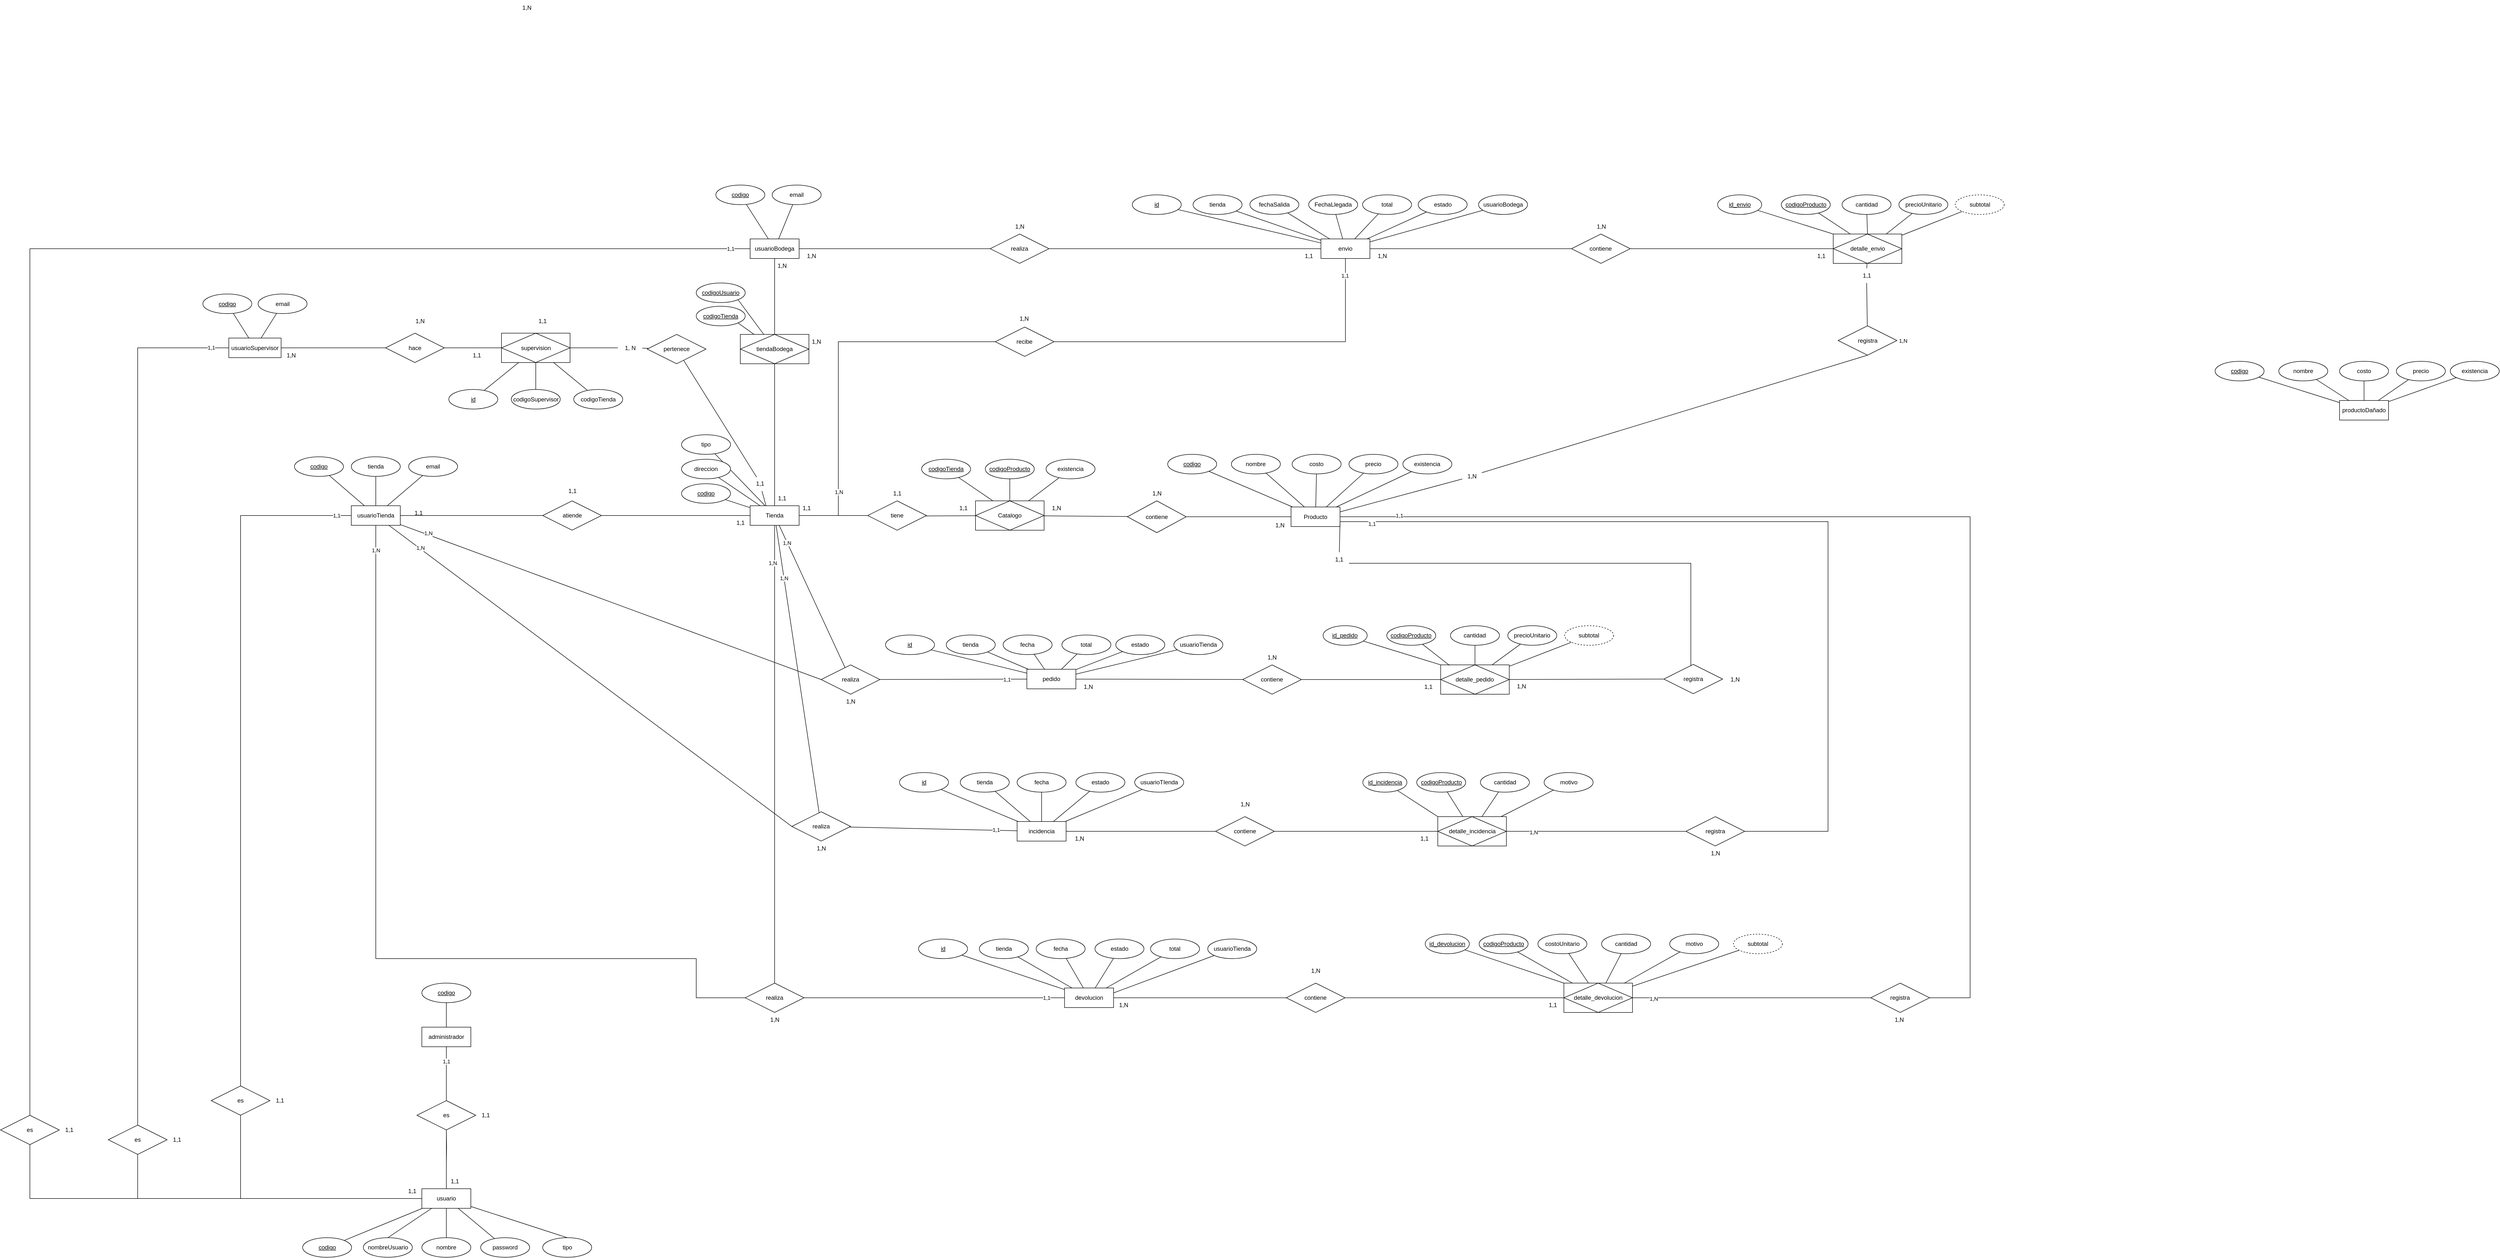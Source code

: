 <mxfile version="20.7.3" type="device"><diagram id="3eYuBypxdvgyZJJC6p8f" name="entidad-relación"><mxGraphModel dx="3915" dy="2011" grid="1" gridSize="10" guides="1" tooltips="1" connect="1" arrows="1" fold="1" page="1" pageScale="1" pageWidth="827" pageHeight="1169" math="0" shadow="0"><root><mxCell id="0"/><mxCell id="1" parent="0"/><mxCell id="isw7gsp0nkVcqedeLb_W-282" value="" style="rounded=0;orthogonalLoop=1;jettySize=auto;html=1;entryX=0.33;entryY=0.05;entryDx=0;entryDy=0;endArrow=none;endFill=0;startArrow=none;entryPerimeter=0;" parent="1" source="isw7gsp0nkVcqedeLb_W-190" target="9MaETR0vQUwY9mBrJQbm-1" edge="1"><mxGeometry relative="1" as="geometry"><mxPoint x="-1359.697" y="-222.967" as="sourcePoint"/><mxPoint x="-890" y="395" as="targetPoint"/></mxGeometry></mxCell><mxCell id="isw7gsp0nkVcqedeLb_W-272" value="" style="rounded=0;orthogonalLoop=1;jettySize=auto;html=1;entryX=1;entryY=0.25;entryDx=0;entryDy=0;endArrow=none;endFill=0;exitX=0.5;exitY=1;exitDx=0;exitDy=0;" parent="1" source="isw7gsp0nkVcqedeLb_W-245" target="isw7gsp0nkVcqedeLb_W-271" edge="1"><mxGeometry relative="1" as="geometry"><mxPoint x="1316.927" y="-140" as="sourcePoint"/><mxPoint x="264" y="367.5" as="targetPoint"/></mxGeometry></mxCell><mxCell id="isw7gsp0nkVcqedeLb_W-273" value="1,N" style="edgeLabel;html=1;align=center;verticalAlign=middle;resizable=0;points=[];" parent="isw7gsp0nkVcqedeLb_W-272" vertex="1" connectable="0"><mxGeometry x="-0.924" y="1" relative="1" as="geometry"><mxPoint x="102" y="-40" as="offset"/></mxGeometry></mxCell><mxCell id="9MaETR0vQUwY9mBrJQbm-6" style="rounded=0;orthogonalLoop=1;jettySize=auto;html=1;endArrow=none;endFill=0;" parent="1" source="9MaETR0vQUwY9mBrJQbm-7" target="9MaETR0vQUwY9mBrJQbm-1" edge="1"><mxGeometry relative="1" as="geometry"/></mxCell><mxCell id="RA2Oe6FBe61zTotncYPA-1" value="Producto" style="whiteSpace=wrap;html=1;align=center;" parent="1" vertex="1"><mxGeometry x="164" y="357.5" width="100" height="40" as="geometry"/></mxCell><mxCell id="RA2Oe6FBe61zTotncYPA-7" style="rounded=0;orthogonalLoop=1;jettySize=auto;html=1;endArrow=none;endFill=0;" parent="1" source="RA2Oe6FBe61zTotncYPA-2" target="RA2Oe6FBe61zTotncYPA-1" edge="1"><mxGeometry relative="1" as="geometry"/></mxCell><mxCell id="RA2Oe6FBe61zTotncYPA-2" value="codigo" style="ellipse;whiteSpace=wrap;html=1;align=center;fontStyle=4;" parent="1" vertex="1"><mxGeometry x="-87.75" y="250" width="100" height="40" as="geometry"/></mxCell><mxCell id="RA2Oe6FBe61zTotncYPA-8" style="rounded=0;orthogonalLoop=1;jettySize=auto;html=1;endArrow=none;endFill=0;" parent="1" source="RA2Oe6FBe61zTotncYPA-3" target="RA2Oe6FBe61zTotncYPA-1" edge="1"><mxGeometry relative="1" as="geometry"/></mxCell><mxCell id="RA2Oe6FBe61zTotncYPA-3" value="nombre" style="ellipse;whiteSpace=wrap;html=1;align=center;" parent="1" vertex="1"><mxGeometry x="42.25" y="250" width="100" height="40" as="geometry"/></mxCell><mxCell id="RA2Oe6FBe61zTotncYPA-9" style="rounded=0;orthogonalLoop=1;jettySize=auto;html=1;endArrow=none;endFill=0;" parent="1" source="RA2Oe6FBe61zTotncYPA-4" target="RA2Oe6FBe61zTotncYPA-1" edge="1"><mxGeometry relative="1" as="geometry"/></mxCell><mxCell id="RA2Oe6FBe61zTotncYPA-4" value="costo" style="ellipse;whiteSpace=wrap;html=1;align=center;" parent="1" vertex="1"><mxGeometry x="166.25" y="250" width="100" height="40" as="geometry"/></mxCell><mxCell id="RA2Oe6FBe61zTotncYPA-10" style="rounded=0;orthogonalLoop=1;jettySize=auto;html=1;endArrow=none;endFill=0;" parent="1" source="RA2Oe6FBe61zTotncYPA-5" target="RA2Oe6FBe61zTotncYPA-1" edge="1"><mxGeometry relative="1" as="geometry"><mxPoint x="190" y="370" as="targetPoint"/></mxGeometry></mxCell><mxCell id="RA2Oe6FBe61zTotncYPA-5" value="precio" style="ellipse;whiteSpace=wrap;html=1;align=center;" parent="1" vertex="1"><mxGeometry x="282.25" y="250" width="100" height="40" as="geometry"/></mxCell><mxCell id="RA2Oe6FBe61zTotncYPA-11" style="rounded=0;orthogonalLoop=1;jettySize=auto;html=1;endArrow=none;endFill=0;" parent="1" source="RA2Oe6FBe61zTotncYPA-6" target="RA2Oe6FBe61zTotncYPA-1" edge="1"><mxGeometry relative="1" as="geometry"/></mxCell><mxCell id="RA2Oe6FBe61zTotncYPA-6" value="existencia" style="ellipse;whiteSpace=wrap;html=1;align=center;" parent="1" vertex="1"><mxGeometry x="392.25" y="250" width="100" height="40" as="geometry"/></mxCell><mxCell id="RA2Oe6FBe61zTotncYPA-13" style="rounded=0;orthogonalLoop=1;jettySize=auto;html=1;endArrow=none;endFill=0;entryX=0.321;entryY=0.108;entryDx=0;entryDy=0;entryPerimeter=0;" parent="1" source="RA2Oe6FBe61zTotncYPA-14" target="9MaETR0vQUwY9mBrJQbm-8" edge="1"><mxGeometry relative="1" as="geometry"><mxPoint x="-431.667" y="380" as="targetPoint"/></mxGeometry></mxCell><mxCell id="RA2Oe6FBe61zTotncYPA-14" value="codigoTienda" style="ellipse;whiteSpace=wrap;html=1;align=center;fontStyle=4;" parent="1" vertex="1"><mxGeometry x="-590" y="260" width="100" height="40" as="geometry"/></mxCell><mxCell id="RA2Oe6FBe61zTotncYPA-15" style="rounded=0;orthogonalLoop=1;jettySize=auto;html=1;endArrow=none;endFill=0;entryX=0.5;entryY=0;entryDx=0;entryDy=0;" parent="1" source="RA2Oe6FBe61zTotncYPA-16" target="9MaETR0vQUwY9mBrJQbm-8" edge="1"><mxGeometry relative="1" as="geometry"><mxPoint x="-410" y="320" as="targetPoint"/></mxGeometry></mxCell><mxCell id="RA2Oe6FBe61zTotncYPA-16" value="codigoProducto" style="ellipse;whiteSpace=wrap;html=1;align=center;fontStyle=4" parent="1" vertex="1"><mxGeometry x="-460" y="260" width="100" height="40" as="geometry"/></mxCell><mxCell id="RA2Oe6FBe61zTotncYPA-21" style="rounded=0;orthogonalLoop=1;jettySize=auto;html=1;endArrow=none;endFill=0;entryX=0.693;entryY=0.142;entryDx=0;entryDy=0;entryPerimeter=0;" parent="1" source="RA2Oe6FBe61zTotncYPA-22" target="9MaETR0vQUwY9mBrJQbm-8" edge="1"><mxGeometry relative="1" as="geometry"><mxPoint x="-389.333" y="380" as="targetPoint"/></mxGeometry></mxCell><mxCell id="RA2Oe6FBe61zTotncYPA-22" value="existencia" style="ellipse;whiteSpace=wrap;html=1;align=center;" parent="1" vertex="1"><mxGeometry x="-336" y="260" width="100" height="40" as="geometry"/></mxCell><mxCell id="isw7gsp0nkVcqedeLb_W-192" style="rounded=0;orthogonalLoop=1;jettySize=auto;html=1;endArrow=none;endFill=0;" parent="1" source="9MaETR0vQUwY9mBrJQbm-1" target="isw7gsp0nkVcqedeLb_W-185" edge="1"><mxGeometry relative="1" as="geometry"><mxPoint x="-1110" y="375" as="targetPoint"/></mxGeometry></mxCell><mxCell id="isw7gsp0nkVcqedeLb_W-217" style="rounded=0;orthogonalLoop=1;jettySize=auto;html=1;entryX=0.5;entryY=0;entryDx=0;entryDy=0;endArrow=none;endFill=0;" parent="1" source="9MaETR0vQUwY9mBrJQbm-1" edge="1"><mxGeometry relative="1" as="geometry"><mxPoint x="-890" y="-10" as="targetPoint"/></mxGeometry></mxCell><mxCell id="isw7gsp0nkVcqedeLb_W-289" style="rounded=0;orthogonalLoop=1;jettySize=auto;html=1;endArrow=none;endFill=0;" parent="1" source="9MaETR0vQUwY9mBrJQbm-1" target="isw7gsp0nkVcqedeLb_W-288" edge="1"><mxGeometry relative="1" as="geometry"/></mxCell><mxCell id="CJvLsN3XZ4qgMsUgi46Q-19" value="1,N" style="edgeLabel;html=1;align=center;verticalAlign=middle;resizable=0;points=[];" parent="isw7gsp0nkVcqedeLb_W-289" vertex="1" connectable="0"><mxGeometry x="-0.755" y="-1" relative="1" as="geometry"><mxPoint as="offset"/></mxGeometry></mxCell><mxCell id="isw7gsp0nkVcqedeLb_W-297" style="rounded=0;orthogonalLoop=1;jettySize=auto;html=1;endArrow=none;endFill=0;" parent="1" source="9MaETR0vQUwY9mBrJQbm-1" target="isw7gsp0nkVcqedeLb_W-294" edge="1"><mxGeometry relative="1" as="geometry"/></mxCell><mxCell id="CJvLsN3XZ4qgMsUgi46Q-28" value="1,N" style="edgeLabel;html=1;align=center;verticalAlign=middle;resizable=0;points=[];" parent="isw7gsp0nkVcqedeLb_W-297" vertex="1" connectable="0"><mxGeometry x="-0.635" relative="1" as="geometry"><mxPoint as="offset"/></mxGeometry></mxCell><mxCell id="CJvLsN3XZ4qgMsUgi46Q-7" style="edgeStyle=orthogonalEdgeStyle;rounded=0;orthogonalLoop=1;jettySize=auto;html=1;entryX=0;entryY=0.5;entryDx=0;entryDy=0;endArrow=none;endFill=0;" parent="1" source="9MaETR0vQUwY9mBrJQbm-1" target="CJvLsN3XZ4qgMsUgi46Q-6" edge="1"><mxGeometry relative="1" as="geometry"><Array as="points"><mxPoint x="-760" y="375"/><mxPoint x="-760" y="20"/></Array></mxGeometry></mxCell><mxCell id="CJvLsN3XZ4qgMsUgi46Q-10" value="1,N" style="edgeLabel;html=1;align=center;verticalAlign=middle;resizable=0;points=[];" parent="CJvLsN3XZ4qgMsUgi46Q-7" vertex="1" connectable="0"><mxGeometry x="-0.661" y="-1" relative="1" as="geometry"><mxPoint as="offset"/></mxGeometry></mxCell><mxCell id="CJvLsN3XZ4qgMsUgi46Q-18" style="edgeStyle=orthogonalEdgeStyle;rounded=0;orthogonalLoop=1;jettySize=auto;html=1;endArrow=none;endFill=0;" parent="1" source="9MaETR0vQUwY9mBrJQbm-1" target="CJvLsN3XZ4qgMsUgi46Q-1" edge="1"><mxGeometry relative="1" as="geometry"/></mxCell><mxCell id="CJvLsN3XZ4qgMsUgi46Q-27" value="1,N" style="edgeLabel;html=1;align=center;verticalAlign=middle;resizable=0;points=[];" parent="CJvLsN3XZ4qgMsUgi46Q-18" vertex="1" connectable="0"><mxGeometry x="-0.835" y="-4" relative="1" as="geometry"><mxPoint as="offset"/></mxGeometry></mxCell><mxCell id="9MaETR0vQUwY9mBrJQbm-1" value="Tienda" style="whiteSpace=wrap;html=1;align=center;" parent="1" vertex="1"><mxGeometry x="-940" y="355" width="100" height="40" as="geometry"/></mxCell><mxCell id="9MaETR0vQUwY9mBrJQbm-2" style="rounded=0;orthogonalLoop=1;jettySize=auto;html=1;endArrow=none;endFill=0;" parent="1" source="9MaETR0vQUwY9mBrJQbm-3" target="9MaETR0vQUwY9mBrJQbm-1" edge="1"><mxGeometry relative="1" as="geometry"/></mxCell><mxCell id="9MaETR0vQUwY9mBrJQbm-3" value="codigo" style="ellipse;whiteSpace=wrap;html=1;align=center;fontStyle=4;" parent="1" vertex="1"><mxGeometry x="-1080" y="310" width="100" height="40" as="geometry"/></mxCell><mxCell id="9MaETR0vQUwY9mBrJQbm-4" style="rounded=0;orthogonalLoop=1;jettySize=auto;html=1;endArrow=none;endFill=0;" parent="1" source="9MaETR0vQUwY9mBrJQbm-5" target="9MaETR0vQUwY9mBrJQbm-1" edge="1"><mxGeometry relative="1" as="geometry"/></mxCell><mxCell id="9MaETR0vQUwY9mBrJQbm-5" value="direccion" style="ellipse;whiteSpace=wrap;html=1;align=center;fontStyle=0" parent="1" vertex="1"><mxGeometry x="-1080" y="260" width="100" height="40" as="geometry"/></mxCell><mxCell id="9MaETR0vQUwY9mBrJQbm-7" value="tipo" style="ellipse;whiteSpace=wrap;html=1;align=center;" parent="1" vertex="1"><mxGeometry x="-1080" y="210" width="100" height="40" as="geometry"/></mxCell><mxCell id="isw7gsp0nkVcqedeLb_W-178" style="rounded=0;orthogonalLoop=1;jettySize=auto;html=1;endArrow=none;endFill=0;" parent="1" source="9MaETR0vQUwY9mBrJQbm-8" target="isw7gsp0nkVcqedeLb_W-177" edge="1"><mxGeometry relative="1" as="geometry"/></mxCell><mxCell id="9MaETR0vQUwY9mBrJQbm-8" value="Catalogo" style="shape=associativeEntity;whiteSpace=wrap;html=1;align=center;" parent="1" vertex="1"><mxGeometry x="-480" y="345" width="140" height="60" as="geometry"/></mxCell><mxCell id="isw7gsp0nkVcqedeLb_W-193" style="rounded=0;orthogonalLoop=1;jettySize=auto;html=1;entryX=0;entryY=0.5;entryDx=0;entryDy=0;endArrow=none;endFill=0;" parent="1" source="9MaETR0vQUwY9mBrJQbm-9" target="isw7gsp0nkVcqedeLb_W-185" edge="1"><mxGeometry relative="1" as="geometry"><mxPoint x="-1420.37" y="372.5" as="targetPoint"/></mxGeometry></mxCell><mxCell id="isw7gsp0nkVcqedeLb_W-291" style="rounded=0;orthogonalLoop=1;jettySize=auto;html=1;entryX=0;entryY=0.5;entryDx=0;entryDy=0;endArrow=none;endFill=0;" parent="1" source="9MaETR0vQUwY9mBrJQbm-9" target="isw7gsp0nkVcqedeLb_W-288" edge="1"><mxGeometry relative="1" as="geometry"/></mxCell><mxCell id="CJvLsN3XZ4qgMsUgi46Q-22" value="1,N" style="edgeLabel;html=1;align=center;verticalAlign=middle;resizable=0;points=[];" parent="isw7gsp0nkVcqedeLb_W-291" vertex="1" connectable="0"><mxGeometry x="-0.868" y="4" relative="1" as="geometry"><mxPoint x="-1" as="offset"/></mxGeometry></mxCell><mxCell id="isw7gsp0nkVcqedeLb_W-298" style="rounded=0;orthogonalLoop=1;jettySize=auto;html=1;entryX=0;entryY=0.5;entryDx=0;entryDy=0;endArrow=none;endFill=0;" parent="1" source="9MaETR0vQUwY9mBrJQbm-9" target="isw7gsp0nkVcqedeLb_W-294" edge="1"><mxGeometry relative="1" as="geometry"/></mxCell><mxCell id="CJvLsN3XZ4qgMsUgi46Q-23" value="1,N" style="edgeLabel;html=1;align=center;verticalAlign=middle;resizable=0;points=[];" parent="isw7gsp0nkVcqedeLb_W-298" vertex="1" connectable="0"><mxGeometry x="-0.846" y="2" relative="1" as="geometry"><mxPoint as="offset"/></mxGeometry></mxCell><mxCell id="9MaETR0vQUwY9mBrJQbm-9" value="usuarioTienda" style="whiteSpace=wrap;html=1;align=center;" parent="1" vertex="1"><mxGeometry x="-1754" y="355" width="100" height="40" as="geometry"/></mxCell><mxCell id="9MaETR0vQUwY9mBrJQbm-10" style="rounded=0;orthogonalLoop=1;jettySize=auto;html=1;endArrow=none;endFill=0;" parent="1" source="9MaETR0vQUwY9mBrJQbm-11" target="9MaETR0vQUwY9mBrJQbm-9" edge="1"><mxGeometry relative="1" as="geometry"/></mxCell><mxCell id="9MaETR0vQUwY9mBrJQbm-11" value="codigo" style="ellipse;whiteSpace=wrap;html=1;align=center;fontStyle=4;" parent="1" vertex="1"><mxGeometry x="-1870.0" y="255" width="100" height="40" as="geometry"/></mxCell><mxCell id="9MaETR0vQUwY9mBrJQbm-17" style="rounded=0;orthogonalLoop=1;jettySize=auto;html=1;endArrow=none;endFill=0;" parent="1" source="9MaETR0vQUwY9mBrJQbm-16" target="9MaETR0vQUwY9mBrJQbm-9" edge="1"><mxGeometry relative="1" as="geometry"/></mxCell><mxCell id="9MaETR0vQUwY9mBrJQbm-16" value="email" style="ellipse;whiteSpace=wrap;html=1;align=center;fontStyle=0" parent="1" vertex="1"><mxGeometry x="-1637" y="255" width="100" height="40" as="geometry"/></mxCell><mxCell id="isw7gsp0nkVcqedeLb_W-5" style="rounded=0;orthogonalLoop=1;jettySize=auto;html=1;endArrow=none;endFill=0;" parent="1" source="isw7gsp0nkVcqedeLb_W-4" target="9MaETR0vQUwY9mBrJQbm-9" edge="1"><mxGeometry relative="1" as="geometry"/></mxCell><mxCell id="isw7gsp0nkVcqedeLb_W-4" value="tienda" style="ellipse;whiteSpace=wrap;html=1;align=center;fontStyle=0" parent="1" vertex="1"><mxGeometry x="-1754" y="255" width="100" height="40" as="geometry"/></mxCell><mxCell id="isw7gsp0nkVcqedeLb_W-6" value="usuarioSupervisor" style="whiteSpace=wrap;html=1;align=center;" parent="1" vertex="1"><mxGeometry x="-2004.01" y="12.5" width="106.75" height="40" as="geometry"/></mxCell><mxCell id="isw7gsp0nkVcqedeLb_W-7" style="rounded=0;orthogonalLoop=1;jettySize=auto;html=1;endArrow=none;endFill=0;" parent="1" source="isw7gsp0nkVcqedeLb_W-8" target="isw7gsp0nkVcqedeLb_W-6" edge="1"><mxGeometry relative="1" as="geometry"/></mxCell><mxCell id="isw7gsp0nkVcqedeLb_W-8" value="codigo" style="ellipse;whiteSpace=wrap;html=1;align=center;fontStyle=4;" parent="1" vertex="1"><mxGeometry x="-2057" y="-77.5" width="100" height="40" as="geometry"/></mxCell><mxCell id="isw7gsp0nkVcqedeLb_W-13" style="rounded=0;orthogonalLoop=1;jettySize=auto;html=1;endArrow=none;endFill=0;" parent="1" source="isw7gsp0nkVcqedeLb_W-14" target="isw7gsp0nkVcqedeLb_W-6" edge="1"><mxGeometry relative="1" as="geometry"/></mxCell><mxCell id="isw7gsp0nkVcqedeLb_W-14" value="email" style="ellipse;whiteSpace=wrap;html=1;align=center;fontStyle=0" parent="1" vertex="1"><mxGeometry x="-1944.26" y="-77.5" width="100" height="40" as="geometry"/></mxCell><mxCell id="isw7gsp0nkVcqedeLb_W-17" style="rounded=0;orthogonalLoop=1;jettySize=auto;html=1;exitX=0.75;exitY=1;exitDx=0;exitDy=0;endArrow=none;endFill=0;" parent="1" source="isw7gsp0nkVcqedeLb_W-6" target="isw7gsp0nkVcqedeLb_W-6" edge="1"><mxGeometry relative="1" as="geometry"/></mxCell><mxCell id="wS3DFWVzHzMeODsSYDJz-5" style="edgeStyle=orthogonalEdgeStyle;rounded=0;orthogonalLoop=1;jettySize=auto;html=1;endArrow=none;endFill=0;" parent="1" source="isw7gsp0nkVcqedeLb_W-20" target="wS3DFWVzHzMeODsSYDJz-4" edge="1"><mxGeometry relative="1" as="geometry"/></mxCell><mxCell id="wS3DFWVzHzMeODsSYDJz-7" value="1,1" style="edgeLabel;html=1;align=center;verticalAlign=middle;resizable=0;points=[];" parent="wS3DFWVzHzMeODsSYDJz-5" vertex="1" connectable="0"><mxGeometry x="-0.309" y="2" relative="1" as="geometry"><mxPoint x="-2" y="-8" as="offset"/></mxGeometry></mxCell><mxCell id="isw7gsp0nkVcqedeLb_W-20" value="administrador" style="whiteSpace=wrap;html=1;align=center;" parent="1" vertex="1"><mxGeometry x="-1610" y="1420" width="100" height="40" as="geometry"/></mxCell><mxCell id="isw7gsp0nkVcqedeLb_W-21" style="rounded=0;orthogonalLoop=1;jettySize=auto;html=1;endArrow=none;endFill=0;" parent="1" source="isw7gsp0nkVcqedeLb_W-22" target="isw7gsp0nkVcqedeLb_W-20" edge="1"><mxGeometry relative="1" as="geometry"/></mxCell><mxCell id="isw7gsp0nkVcqedeLb_W-22" value="codigo" style="ellipse;whiteSpace=wrap;html=1;align=center;fontStyle=4;" parent="1" vertex="1"><mxGeometry x="-1610" y="1330" width="100" height="40" as="geometry"/></mxCell><mxCell id="isw7gsp0nkVcqedeLb_W-31" style="rounded=0;orthogonalLoop=1;jettySize=auto;html=1;exitX=0.75;exitY=1;exitDx=0;exitDy=0;endArrow=none;endFill=0;" parent="1" source="isw7gsp0nkVcqedeLb_W-20" target="isw7gsp0nkVcqedeLb_W-20" edge="1"><mxGeometry relative="1" as="geometry"/></mxCell><mxCell id="isw7gsp0nkVcqedeLb_W-34" value="productoDañado" style="whiteSpace=wrap;html=1;align=center;" parent="1" vertex="1"><mxGeometry x="2304" y="140" width="100" height="40" as="geometry"/></mxCell><mxCell id="isw7gsp0nkVcqedeLb_W-35" style="rounded=0;orthogonalLoop=1;jettySize=auto;html=1;endArrow=none;endFill=0;" parent="1" source="isw7gsp0nkVcqedeLb_W-36" target="isw7gsp0nkVcqedeLb_W-34" edge="1"><mxGeometry relative="1" as="geometry"/></mxCell><mxCell id="isw7gsp0nkVcqedeLb_W-36" value="codigo" style="ellipse;whiteSpace=wrap;html=1;align=center;fontStyle=4;" parent="1" vertex="1"><mxGeometry x="2050" y="60" width="100" height="40" as="geometry"/></mxCell><mxCell id="isw7gsp0nkVcqedeLb_W-37" style="rounded=0;orthogonalLoop=1;jettySize=auto;html=1;endArrow=none;endFill=0;" parent="1" source="isw7gsp0nkVcqedeLb_W-38" target="isw7gsp0nkVcqedeLb_W-34" edge="1"><mxGeometry relative="1" as="geometry"/></mxCell><mxCell id="isw7gsp0nkVcqedeLb_W-38" value="nombre" style="ellipse;whiteSpace=wrap;html=1;align=center;" parent="1" vertex="1"><mxGeometry x="2180" y="60" width="100" height="40" as="geometry"/></mxCell><mxCell id="isw7gsp0nkVcqedeLb_W-39" style="rounded=0;orthogonalLoop=1;jettySize=auto;html=1;endArrow=none;endFill=0;" parent="1" source="isw7gsp0nkVcqedeLb_W-40" target="isw7gsp0nkVcqedeLb_W-34" edge="1"><mxGeometry relative="1" as="geometry"/></mxCell><mxCell id="isw7gsp0nkVcqedeLb_W-40" value="costo" style="ellipse;whiteSpace=wrap;html=1;align=center;" parent="1" vertex="1"><mxGeometry x="2304" y="60" width="100" height="40" as="geometry"/></mxCell><mxCell id="isw7gsp0nkVcqedeLb_W-41" style="rounded=0;orthogonalLoop=1;jettySize=auto;html=1;endArrow=none;endFill=0;" parent="1" source="isw7gsp0nkVcqedeLb_W-42" target="isw7gsp0nkVcqedeLb_W-34" edge="1"><mxGeometry relative="1" as="geometry"><mxPoint x="2330" y="160" as="targetPoint"/></mxGeometry></mxCell><mxCell id="isw7gsp0nkVcqedeLb_W-42" value="precio" style="ellipse;whiteSpace=wrap;html=1;align=center;" parent="1" vertex="1"><mxGeometry x="2420" y="60" width="100" height="40" as="geometry"/></mxCell><mxCell id="isw7gsp0nkVcqedeLb_W-43" style="rounded=0;orthogonalLoop=1;jettySize=auto;html=1;endArrow=none;endFill=0;" parent="1" source="isw7gsp0nkVcqedeLb_W-44" target="isw7gsp0nkVcqedeLb_W-34" edge="1"><mxGeometry relative="1" as="geometry"/></mxCell><mxCell id="isw7gsp0nkVcqedeLb_W-44" value="existencia" style="ellipse;whiteSpace=wrap;html=1;align=center;" parent="1" vertex="1"><mxGeometry x="2530" y="60" width="100" height="40" as="geometry"/></mxCell><mxCell id="isw7gsp0nkVcqedeLb_W-218" style="rounded=0;orthogonalLoop=1;jettySize=auto;html=1;endArrow=none;endFill=0;" parent="1" source="isw7gsp0nkVcqedeLb_W-45" edge="1"><mxGeometry relative="1" as="geometry"><mxPoint x="-890" y="-10" as="targetPoint"/></mxGeometry></mxCell><mxCell id="isw7gsp0nkVcqedeLb_W-264" style="rounded=0;orthogonalLoop=1;jettySize=auto;html=1;entryX=0;entryY=0.5;entryDx=0;entryDy=0;endArrow=none;endFill=0;" parent="1" source="isw7gsp0nkVcqedeLb_W-45" target="isw7gsp0nkVcqedeLb_W-263" edge="1"><mxGeometry relative="1" as="geometry"/></mxCell><mxCell id="isw7gsp0nkVcqedeLb_W-45" value="usuarioBodega" style="whiteSpace=wrap;html=1;align=center;" parent="1" vertex="1"><mxGeometry x="-940" y="-190" width="100" height="40" as="geometry"/></mxCell><mxCell id="isw7gsp0nkVcqedeLb_W-46" style="rounded=0;orthogonalLoop=1;jettySize=auto;html=1;endArrow=none;endFill=0;" parent="1" source="isw7gsp0nkVcqedeLb_W-47" target="isw7gsp0nkVcqedeLb_W-45" edge="1"><mxGeometry relative="1" as="geometry"/></mxCell><mxCell id="isw7gsp0nkVcqedeLb_W-47" value="codigo" style="ellipse;whiteSpace=wrap;html=1;align=center;fontStyle=4;" parent="1" vertex="1"><mxGeometry x="-1010" y="-300" width="100" height="40" as="geometry"/></mxCell><mxCell id="isw7gsp0nkVcqedeLb_W-52" style="rounded=0;orthogonalLoop=1;jettySize=auto;html=1;endArrow=none;endFill=0;" parent="1" source="isw7gsp0nkVcqedeLb_W-53" target="isw7gsp0nkVcqedeLb_W-45" edge="1"><mxGeometry relative="1" as="geometry"/></mxCell><mxCell id="isw7gsp0nkVcqedeLb_W-53" value="email" style="ellipse;whiteSpace=wrap;html=1;align=center;fontStyle=0" parent="1" vertex="1"><mxGeometry x="-895" y="-300" width="100" height="40" as="geometry"/></mxCell><mxCell id="isw7gsp0nkVcqedeLb_W-56" style="rounded=0;orthogonalLoop=1;jettySize=auto;html=1;exitX=0.75;exitY=1;exitDx=0;exitDy=0;endArrow=none;endFill=0;" parent="1" source="isw7gsp0nkVcqedeLb_W-45" target="isw7gsp0nkVcqedeLb_W-45" edge="1"><mxGeometry relative="1" as="geometry"/></mxCell><mxCell id="isw7gsp0nkVcqedeLb_W-231" style="rounded=0;orthogonalLoop=1;jettySize=auto;html=1;endArrow=none;endFill=0;" parent="1" source="isw7gsp0nkVcqedeLb_W-59" target="isw7gsp0nkVcqedeLb_W-230" edge="1"><mxGeometry relative="1" as="geometry"/></mxCell><mxCell id="isw7gsp0nkVcqedeLb_W-59" value="pedido" style="whiteSpace=wrap;html=1;align=center;" parent="1" vertex="1"><mxGeometry x="-375.15" y="689" width="100" height="40" as="geometry"/></mxCell><mxCell id="isw7gsp0nkVcqedeLb_W-60" style="rounded=0;orthogonalLoop=1;jettySize=auto;html=1;endArrow=none;endFill=0;" parent="1" source="isw7gsp0nkVcqedeLb_W-61" target="isw7gsp0nkVcqedeLb_W-59" edge="1"><mxGeometry relative="1" as="geometry"/></mxCell><mxCell id="isw7gsp0nkVcqedeLb_W-61" value="id" style="ellipse;whiteSpace=wrap;html=1;align=center;fontStyle=4;" parent="1" vertex="1"><mxGeometry x="-663.65" y="619" width="100" height="40" as="geometry"/></mxCell><mxCell id="isw7gsp0nkVcqedeLb_W-62" style="rounded=0;orthogonalLoop=1;jettySize=auto;html=1;endArrow=none;endFill=0;" parent="1" source="isw7gsp0nkVcqedeLb_W-63" target="isw7gsp0nkVcqedeLb_W-59" edge="1"><mxGeometry relative="1" as="geometry"/></mxCell><mxCell id="isw7gsp0nkVcqedeLb_W-63" value="estado" style="ellipse;whiteSpace=wrap;html=1;align=center;fontStyle=0" parent="1" vertex="1"><mxGeometry x="-193.65" y="619" width="100" height="40" as="geometry"/></mxCell><mxCell id="isw7gsp0nkVcqedeLb_W-64" style="rounded=0;orthogonalLoop=1;jettySize=auto;html=1;endArrow=none;endFill=0;" parent="1" source="isw7gsp0nkVcqedeLb_W-65" target="isw7gsp0nkVcqedeLb_W-59" edge="1"><mxGeometry relative="1" as="geometry"/></mxCell><mxCell id="isw7gsp0nkVcqedeLb_W-65" value="tienda" style="ellipse;whiteSpace=wrap;html=1;align=center;fontStyle=0" parent="1" vertex="1"><mxGeometry x="-539.65" y="619" width="100" height="40" as="geometry"/></mxCell><mxCell id="isw7gsp0nkVcqedeLb_W-68" style="rounded=0;orthogonalLoop=1;jettySize=auto;html=1;endArrow=none;endFill=0;" parent="1" source="isw7gsp0nkVcqedeLb_W-69" target="isw7gsp0nkVcqedeLb_W-59" edge="1"><mxGeometry relative="1" as="geometry"/></mxCell><mxCell id="isw7gsp0nkVcqedeLb_W-69" value="fecha" style="ellipse;whiteSpace=wrap;html=1;align=center;" parent="1" vertex="1"><mxGeometry x="-423.65" y="619" width="100" height="40" as="geometry"/></mxCell><mxCell id="isw7gsp0nkVcqedeLb_W-70" style="rounded=0;orthogonalLoop=1;jettySize=auto;html=1;exitX=0.75;exitY=1;exitDx=0;exitDy=0;endArrow=none;endFill=0;" parent="1" source="isw7gsp0nkVcqedeLb_W-59" target="isw7gsp0nkVcqedeLb_W-59" edge="1"><mxGeometry relative="1" as="geometry"/></mxCell><mxCell id="isw7gsp0nkVcqedeLb_W-71" style="rounded=0;orthogonalLoop=1;jettySize=auto;html=1;endArrow=none;endFill=0;" parent="1" source="isw7gsp0nkVcqedeLb_W-72" target="isw7gsp0nkVcqedeLb_W-59" edge="1"><mxGeometry relative="1" as="geometry"/></mxCell><mxCell id="isw7gsp0nkVcqedeLb_W-72" value="total" style="ellipse;whiteSpace=wrap;html=1;align=center;fontStyle=0" parent="1" vertex="1"><mxGeometry x="-303.65" y="619" width="100" height="40" as="geometry"/></mxCell><mxCell id="isw7gsp0nkVcqedeLb_W-237" style="rounded=0;orthogonalLoop=1;jettySize=auto;html=1;entryX=0;entryY=0.5;entryDx=0;entryDy=0;endArrow=none;endFill=0;" parent="1" source="isw7gsp0nkVcqedeLb_W-75" target="isw7gsp0nkVcqedeLb_W-236" edge="1"><mxGeometry relative="1" as="geometry"/></mxCell><mxCell id="isw7gsp0nkVcqedeLb_W-265" style="rounded=0;orthogonalLoop=1;jettySize=auto;html=1;endArrow=none;endFill=0;" parent="1" source="isw7gsp0nkVcqedeLb_W-75" target="isw7gsp0nkVcqedeLb_W-263" edge="1"><mxGeometry relative="1" as="geometry"/></mxCell><mxCell id="isw7gsp0nkVcqedeLb_W-75" value="envio" style="whiteSpace=wrap;html=1;align=center;" parent="1" vertex="1"><mxGeometry x="225" y="-190" width="100" height="40" as="geometry"/></mxCell><mxCell id="isw7gsp0nkVcqedeLb_W-76" style="rounded=0;orthogonalLoop=1;jettySize=auto;html=1;endArrow=none;endFill=0;" parent="1" source="isw7gsp0nkVcqedeLb_W-77" target="isw7gsp0nkVcqedeLb_W-75" edge="1"><mxGeometry relative="1" as="geometry"/></mxCell><mxCell id="isw7gsp0nkVcqedeLb_W-77" value="id" style="ellipse;whiteSpace=wrap;html=1;align=center;fontStyle=4;" parent="1" vertex="1"><mxGeometry x="-160" y="-280" width="100" height="40" as="geometry"/></mxCell><mxCell id="isw7gsp0nkVcqedeLb_W-78" style="rounded=0;orthogonalLoop=1;jettySize=auto;html=1;endArrow=none;endFill=0;" parent="1" source="isw7gsp0nkVcqedeLb_W-79" target="isw7gsp0nkVcqedeLb_W-75" edge="1"><mxGeometry relative="1" as="geometry"/></mxCell><mxCell id="isw7gsp0nkVcqedeLb_W-79" value="total" style="ellipse;whiteSpace=wrap;html=1;align=center;fontStyle=0" parent="1" vertex="1"><mxGeometry x="310" y="-280" width="100" height="40" as="geometry"/></mxCell><mxCell id="isw7gsp0nkVcqedeLb_W-80" style="rounded=0;orthogonalLoop=1;jettySize=auto;html=1;endArrow=none;endFill=0;" parent="1" source="isw7gsp0nkVcqedeLb_W-81" target="isw7gsp0nkVcqedeLb_W-75" edge="1"><mxGeometry relative="1" as="geometry"/></mxCell><mxCell id="isw7gsp0nkVcqedeLb_W-81" value="tienda" style="ellipse;whiteSpace=wrap;html=1;align=center;fontStyle=0" parent="1" vertex="1"><mxGeometry x="-36" y="-280" width="100" height="40" as="geometry"/></mxCell><mxCell id="isw7gsp0nkVcqedeLb_W-82" style="rounded=0;orthogonalLoop=1;jettySize=auto;html=1;endArrow=none;endFill=0;" parent="1" source="isw7gsp0nkVcqedeLb_W-83" target="isw7gsp0nkVcqedeLb_W-75" edge="1"><mxGeometry relative="1" as="geometry"/></mxCell><mxCell id="isw7gsp0nkVcqedeLb_W-83" value="fechaSalida" style="ellipse;whiteSpace=wrap;html=1;align=center;" parent="1" vertex="1"><mxGeometry x="80" y="-280" width="100" height="40" as="geometry"/></mxCell><mxCell id="isw7gsp0nkVcqedeLb_W-84" style="rounded=0;orthogonalLoop=1;jettySize=auto;html=1;exitX=0.75;exitY=1;exitDx=0;exitDy=0;endArrow=none;endFill=0;" parent="1" source="isw7gsp0nkVcqedeLb_W-75" target="isw7gsp0nkVcqedeLb_W-75" edge="1"><mxGeometry relative="1" as="geometry"/></mxCell><mxCell id="isw7gsp0nkVcqedeLb_W-85" style="rounded=0;orthogonalLoop=1;jettySize=auto;html=1;endArrow=none;endFill=0;" parent="1" source="isw7gsp0nkVcqedeLb_W-86" target="isw7gsp0nkVcqedeLb_W-75" edge="1"><mxGeometry relative="1" as="geometry"/></mxCell><mxCell id="isw7gsp0nkVcqedeLb_W-86" value="FechaLlegada" style="ellipse;whiteSpace=wrap;html=1;align=center;fontStyle=0" parent="1" vertex="1"><mxGeometry x="200" y="-280" width="100" height="40" as="geometry"/></mxCell><mxCell id="isw7gsp0nkVcqedeLb_W-88" style="rounded=0;orthogonalLoop=1;jettySize=auto;html=1;endArrow=none;endFill=0;" parent="1" source="isw7gsp0nkVcqedeLb_W-87" target="isw7gsp0nkVcqedeLb_W-75" edge="1"><mxGeometry relative="1" as="geometry"/></mxCell><mxCell id="isw7gsp0nkVcqedeLb_W-87" value="estado" style="ellipse;whiteSpace=wrap;html=1;align=center;fontStyle=0" parent="1" vertex="1"><mxGeometry x="423.5" y="-280" width="100" height="40" as="geometry"/></mxCell><mxCell id="isw7gsp0nkVcqedeLb_W-238" style="rounded=0;orthogonalLoop=1;jettySize=auto;html=1;endArrow=none;endFill=0;" parent="1" source="isw7gsp0nkVcqedeLb_W-89" target="isw7gsp0nkVcqedeLb_W-236" edge="1"><mxGeometry relative="1" as="geometry"/></mxCell><mxCell id="isw7gsp0nkVcqedeLb_W-246" style="rounded=0;orthogonalLoop=1;jettySize=auto;html=1;endArrow=none;endFill=0;startArrow=none;" parent="1" source="isw7gsp0nkVcqedeLb_W-276" target="isw7gsp0nkVcqedeLb_W-245" edge="1"><mxGeometry relative="1" as="geometry"/></mxCell><mxCell id="isw7gsp0nkVcqedeLb_W-269" style="rounded=0;orthogonalLoop=1;jettySize=auto;html=1;entryX=1;entryY=0.25;entryDx=0;entryDy=0;endArrow=none;endFill=0;startArrow=none;" parent="1" source="isw7gsp0nkVcqedeLb_W-271" target="RA2Oe6FBe61zTotncYPA-1" edge="1"><mxGeometry relative="1" as="geometry"/></mxCell><mxCell id="isw7gsp0nkVcqedeLb_W-89" value="detalle_envio" style="shape=associativeEntity;whiteSpace=wrap;html=1;align=center;" parent="1" vertex="1"><mxGeometry x="1270.62" y="-200" width="140" height="60" as="geometry"/></mxCell><mxCell id="isw7gsp0nkVcqedeLb_W-252" style="rounded=0;orthogonalLoop=1;jettySize=auto;html=1;endArrow=none;endFill=0;" parent="1" source="isw7gsp0nkVcqedeLb_W-90" target="isw7gsp0nkVcqedeLb_W-251" edge="1"><mxGeometry relative="1" as="geometry"/></mxCell><mxCell id="isw7gsp0nkVcqedeLb_W-90" value="incidencia" style="whiteSpace=wrap;html=1;align=center;" parent="1" vertex="1"><mxGeometry x="-395.09" y="1000" width="100" height="40" as="geometry"/></mxCell><mxCell id="isw7gsp0nkVcqedeLb_W-91" style="rounded=0;orthogonalLoop=1;jettySize=auto;html=1;endArrow=none;endFill=0;" parent="1" source="isw7gsp0nkVcqedeLb_W-92" target="isw7gsp0nkVcqedeLb_W-90" edge="1"><mxGeometry relative="1" as="geometry"/></mxCell><mxCell id="isw7gsp0nkVcqedeLb_W-92" value="id" style="ellipse;whiteSpace=wrap;html=1;align=center;fontStyle=4;" parent="1" vertex="1"><mxGeometry x="-635.09" y="900" width="100" height="40" as="geometry"/></mxCell><mxCell id="isw7gsp0nkVcqedeLb_W-95" style="rounded=0;orthogonalLoop=1;jettySize=auto;html=1;endArrow=none;endFill=0;" parent="1" source="isw7gsp0nkVcqedeLb_W-96" target="isw7gsp0nkVcqedeLb_W-90" edge="1"><mxGeometry relative="1" as="geometry"/></mxCell><mxCell id="isw7gsp0nkVcqedeLb_W-96" value="tienda" style="ellipse;whiteSpace=wrap;html=1;align=center;fontStyle=0" parent="1" vertex="1"><mxGeometry x="-511.09" y="900" width="100" height="40" as="geometry"/></mxCell><mxCell id="isw7gsp0nkVcqedeLb_W-97" style="rounded=0;orthogonalLoop=1;jettySize=auto;html=1;endArrow=none;endFill=0;" parent="1" source="isw7gsp0nkVcqedeLb_W-98" target="isw7gsp0nkVcqedeLb_W-90" edge="1"><mxGeometry relative="1" as="geometry"/></mxCell><mxCell id="isw7gsp0nkVcqedeLb_W-98" value="fecha" style="ellipse;whiteSpace=wrap;html=1;align=center;" parent="1" vertex="1"><mxGeometry x="-395.09" y="900" width="100" height="40" as="geometry"/></mxCell><mxCell id="isw7gsp0nkVcqedeLb_W-99" style="rounded=0;orthogonalLoop=1;jettySize=auto;html=1;exitX=0.75;exitY=1;exitDx=0;exitDy=0;endArrow=none;endFill=0;" parent="1" source="isw7gsp0nkVcqedeLb_W-90" target="isw7gsp0nkVcqedeLb_W-90" edge="1"><mxGeometry relative="1" as="geometry"/></mxCell><mxCell id="isw7gsp0nkVcqedeLb_W-100" style="rounded=0;orthogonalLoop=1;jettySize=auto;html=1;endArrow=none;endFill=0;" parent="1" source="isw7gsp0nkVcqedeLb_W-101" target="isw7gsp0nkVcqedeLb_W-90" edge="1"><mxGeometry relative="1" as="geometry"/></mxCell><mxCell id="isw7gsp0nkVcqedeLb_W-101" value="estado" style="ellipse;whiteSpace=wrap;html=1;align=center;fontStyle=0" parent="1" vertex="1"><mxGeometry x="-275.09" y="900" width="100" height="40" as="geometry"/></mxCell><mxCell id="isw7gsp0nkVcqedeLb_W-248" style="rounded=0;orthogonalLoop=1;jettySize=auto;html=1;endArrow=none;endFill=0;" parent="1" source="isw7gsp0nkVcqedeLb_W-104" target="isw7gsp0nkVcqedeLb_W-247" edge="1"><mxGeometry relative="1" as="geometry"/></mxCell><mxCell id="CJvLsN3XZ4qgMsUgi46Q-12" value="1,N" style="edgeLabel;html=1;align=center;verticalAlign=middle;resizable=0;points=[];" parent="isw7gsp0nkVcqedeLb_W-248" vertex="1" connectable="0"><mxGeometry x="-0.697" y="-2" relative="1" as="geometry"><mxPoint as="offset"/></mxGeometry></mxCell><mxCell id="isw7gsp0nkVcqedeLb_W-104" value="detalle_incidencia" style="shape=associativeEntity;whiteSpace=wrap;html=1;align=center;" parent="1" vertex="1"><mxGeometry x="463.53" y="990" width="140" height="60" as="geometry"/></mxCell><mxCell id="isw7gsp0nkVcqedeLb_W-108" style="rounded=0;orthogonalLoop=1;jettySize=auto;html=1;endArrow=none;endFill=0;" parent="1" source="isw7gsp0nkVcqedeLb_W-105" target="isw7gsp0nkVcqedeLb_W-104" edge="1"><mxGeometry relative="1" as="geometry"/></mxCell><mxCell id="isw7gsp0nkVcqedeLb_W-105" value="codigoProducto" style="ellipse;whiteSpace=wrap;html=1;align=center;fontStyle=4" parent="1" vertex="1"><mxGeometry x="420.53" y="900" width="100" height="40" as="geometry"/></mxCell><mxCell id="isw7gsp0nkVcqedeLb_W-109" style="rounded=0;orthogonalLoop=1;jettySize=auto;html=1;endArrow=none;endFill=0;" parent="1" source="isw7gsp0nkVcqedeLb_W-106" target="isw7gsp0nkVcqedeLb_W-104" edge="1"><mxGeometry relative="1" as="geometry"/></mxCell><mxCell id="isw7gsp0nkVcqedeLb_W-106" value="cantidad" style="ellipse;whiteSpace=wrap;html=1;align=center;" parent="1" vertex="1"><mxGeometry x="550.53" y="900" width="100" height="40" as="geometry"/></mxCell><mxCell id="isw7gsp0nkVcqedeLb_W-110" style="rounded=0;orthogonalLoop=1;jettySize=auto;html=1;endArrow=none;endFill=0;" parent="1" source="isw7gsp0nkVcqedeLb_W-107" target="isw7gsp0nkVcqedeLb_W-104" edge="1"><mxGeometry relative="1" as="geometry"/></mxCell><mxCell id="isw7gsp0nkVcqedeLb_W-107" value="motivo" style="ellipse;whiteSpace=wrap;html=1;align=center;" parent="1" vertex="1"><mxGeometry x="680.53" y="900" width="100" height="40" as="geometry"/></mxCell><mxCell id="isw7gsp0nkVcqedeLb_W-112" style="rounded=0;orthogonalLoop=1;jettySize=auto;html=1;entryX=0;entryY=0;entryDx=0;entryDy=0;endArrow=none;endFill=0;" parent="1" source="isw7gsp0nkVcqedeLb_W-111" target="isw7gsp0nkVcqedeLb_W-104" edge="1"><mxGeometry relative="1" as="geometry"/></mxCell><mxCell id="isw7gsp0nkVcqedeLb_W-111" value="id_incidencia" style="ellipse;whiteSpace=wrap;html=1;align=center;fontStyle=4" parent="1" vertex="1"><mxGeometry x="310.53" y="900" width="90" height="40" as="geometry"/></mxCell><mxCell id="isw7gsp0nkVcqedeLb_W-118" style="rounded=0;orthogonalLoop=1;jettySize=auto;html=1;entryX=0;entryY=0;entryDx=0;entryDy=0;endArrow=none;endFill=0;" parent="1" source="isw7gsp0nkVcqedeLb_W-113" target="isw7gsp0nkVcqedeLb_W-89" edge="1"><mxGeometry relative="1" as="geometry"/></mxCell><mxCell id="isw7gsp0nkVcqedeLb_W-113" value="id_envio" style="ellipse;whiteSpace=wrap;html=1;align=center;fontStyle=4" parent="1" vertex="1"><mxGeometry x="1034.62" y="-280" width="90" height="40" as="geometry"/></mxCell><mxCell id="isw7gsp0nkVcqedeLb_W-119" style="rounded=0;orthogonalLoop=1;jettySize=auto;html=1;entryX=0.25;entryY=0;entryDx=0;entryDy=0;endArrow=none;endFill=0;" parent="1" source="isw7gsp0nkVcqedeLb_W-115" target="isw7gsp0nkVcqedeLb_W-89" edge="1"><mxGeometry relative="1" as="geometry"/></mxCell><mxCell id="isw7gsp0nkVcqedeLb_W-115" value="codigoProducto" style="ellipse;whiteSpace=wrap;html=1;align=center;fontStyle=4" parent="1" vertex="1"><mxGeometry x="1164.62" y="-280" width="100" height="40" as="geometry"/></mxCell><mxCell id="isw7gsp0nkVcqedeLb_W-120" style="rounded=0;orthogonalLoop=1;jettySize=auto;html=1;entryX=0.5;entryY=0;entryDx=0;entryDy=0;endArrow=none;endFill=0;" parent="1" source="isw7gsp0nkVcqedeLb_W-116" target="isw7gsp0nkVcqedeLb_W-89" edge="1"><mxGeometry relative="1" as="geometry"/></mxCell><mxCell id="isw7gsp0nkVcqedeLb_W-116" value="cantidad" style="ellipse;whiteSpace=wrap;html=1;align=center;" parent="1" vertex="1"><mxGeometry x="1288.62" y="-280" width="100" height="40" as="geometry"/></mxCell><mxCell id="isw7gsp0nkVcqedeLb_W-121" style="rounded=0;orthogonalLoop=1;jettySize=auto;html=1;endArrow=none;endFill=0;" parent="1" source="isw7gsp0nkVcqedeLb_W-117" target="isw7gsp0nkVcqedeLb_W-89" edge="1"><mxGeometry relative="1" as="geometry"/></mxCell><mxCell id="isw7gsp0nkVcqedeLb_W-117" value="precioUnitario" style="ellipse;whiteSpace=wrap;html=1;align=center;" parent="1" vertex="1"><mxGeometry x="1404.62" y="-280" width="100" height="40" as="geometry"/></mxCell><mxCell id="isw7gsp0nkVcqedeLb_W-122" value="devolucion" style="whiteSpace=wrap;html=1;align=center;" parent="1" vertex="1"><mxGeometry x="-298.3" y="1340" width="100.12" height="40" as="geometry"/></mxCell><mxCell id="isw7gsp0nkVcqedeLb_W-123" style="rounded=0;orthogonalLoop=1;jettySize=auto;html=1;endArrow=none;endFill=0;" parent="1" source="isw7gsp0nkVcqedeLb_W-124" target="isw7gsp0nkVcqedeLb_W-122" edge="1"><mxGeometry relative="1" as="geometry"/></mxCell><mxCell id="isw7gsp0nkVcqedeLb_W-124" value="id" style="ellipse;whiteSpace=wrap;html=1;align=center;fontStyle=4;" parent="1" vertex="1"><mxGeometry x="-596.19" y="1240" width="100" height="40" as="geometry"/></mxCell><mxCell id="isw7gsp0nkVcqedeLb_W-125" style="rounded=0;orthogonalLoop=1;jettySize=auto;html=1;endArrow=none;endFill=0;" parent="1" source="isw7gsp0nkVcqedeLb_W-126" target="isw7gsp0nkVcqedeLb_W-122" edge="1"><mxGeometry relative="1" as="geometry"/></mxCell><mxCell id="isw7gsp0nkVcqedeLb_W-126" value="tienda" style="ellipse;whiteSpace=wrap;html=1;align=center;fontStyle=0" parent="1" vertex="1"><mxGeometry x="-472.19" y="1240" width="100" height="40" as="geometry"/></mxCell><mxCell id="isw7gsp0nkVcqedeLb_W-127" style="rounded=0;orthogonalLoop=1;jettySize=auto;html=1;endArrow=none;endFill=0;" parent="1" source="isw7gsp0nkVcqedeLb_W-128" target="isw7gsp0nkVcqedeLb_W-122" edge="1"><mxGeometry relative="1" as="geometry"/></mxCell><mxCell id="isw7gsp0nkVcqedeLb_W-128" value="fecha" style="ellipse;whiteSpace=wrap;html=1;align=center;" parent="1" vertex="1"><mxGeometry x="-356.19" y="1240" width="100" height="40" as="geometry"/></mxCell><mxCell id="isw7gsp0nkVcqedeLb_W-129" style="rounded=0;orthogonalLoop=1;jettySize=auto;html=1;exitX=0.75;exitY=1;exitDx=0;exitDy=0;endArrow=none;endFill=0;" parent="1" source="isw7gsp0nkVcqedeLb_W-122" target="isw7gsp0nkVcqedeLb_W-122" edge="1"><mxGeometry relative="1" as="geometry"/></mxCell><mxCell id="isw7gsp0nkVcqedeLb_W-130" style="rounded=0;orthogonalLoop=1;jettySize=auto;html=1;endArrow=none;endFill=0;" parent="1" source="isw7gsp0nkVcqedeLb_W-131" target="isw7gsp0nkVcqedeLb_W-122" edge="1"><mxGeometry relative="1" as="geometry"/></mxCell><mxCell id="isw7gsp0nkVcqedeLb_W-131" value="estado" style="ellipse;whiteSpace=wrap;html=1;align=center;fontStyle=0" parent="1" vertex="1"><mxGeometry x="-236.19" y="1240" width="100" height="40" as="geometry"/></mxCell><mxCell id="isw7gsp0nkVcqedeLb_W-133" style="rounded=0;orthogonalLoop=1;jettySize=auto;html=1;endArrow=none;endFill=0;" parent="1" source="isw7gsp0nkVcqedeLb_W-132" target="isw7gsp0nkVcqedeLb_W-75" edge="1"><mxGeometry relative="1" as="geometry"/></mxCell><mxCell id="isw7gsp0nkVcqedeLb_W-132" value="usuarioBodega" style="ellipse;whiteSpace=wrap;html=1;align=center;" parent="1" vertex="1"><mxGeometry x="546.75" y="-280" width="100" height="40" as="geometry"/></mxCell><mxCell id="isw7gsp0nkVcqedeLb_W-135" style="rounded=0;orthogonalLoop=1;jettySize=auto;html=1;entryX=1;entryY=0.25;entryDx=0;entryDy=0;endArrow=none;endFill=0;" parent="1" source="isw7gsp0nkVcqedeLb_W-134" target="isw7gsp0nkVcqedeLb_W-59" edge="1"><mxGeometry relative="1" as="geometry"/></mxCell><mxCell id="isw7gsp0nkVcqedeLb_W-134" value="usuarioTienda" style="ellipse;whiteSpace=wrap;html=1;align=center;fontStyle=0" parent="1" vertex="1"><mxGeometry x="-75.15" y="619" width="100" height="40" as="geometry"/></mxCell><mxCell id="isw7gsp0nkVcqedeLb_W-139" style="rounded=0;orthogonalLoop=1;jettySize=auto;html=1;entryX=1;entryY=0.25;entryDx=0;entryDy=0;endArrow=none;endFill=0;" parent="1" source="isw7gsp0nkVcqedeLb_W-138" target="isw7gsp0nkVcqedeLb_W-122" edge="1"><mxGeometry relative="1" as="geometry"/></mxCell><mxCell id="isw7gsp0nkVcqedeLb_W-138" value="usuarioTienda" style="ellipse;whiteSpace=wrap;html=1;align=center;fontStyle=0" parent="1" vertex="1"><mxGeometry x="-5.99" y="1240" width="100" height="40" as="geometry"/></mxCell><mxCell id="isw7gsp0nkVcqedeLb_W-250" style="rounded=0;orthogonalLoop=1;jettySize=auto;html=1;entryX=0;entryY=0.5;entryDx=0;entryDy=0;endArrow=none;endFill=0;" parent="1" source="isw7gsp0nkVcqedeLb_W-140" target="isw7gsp0nkVcqedeLb_W-249" edge="1"><mxGeometry relative="1" as="geometry"/></mxCell><mxCell id="CJvLsN3XZ4qgMsUgi46Q-17" value="1,N" style="edgeLabel;html=1;align=center;verticalAlign=middle;resizable=0;points=[];" parent="isw7gsp0nkVcqedeLb_W-250" vertex="1" connectable="0"><mxGeometry x="-0.823" y="-2" relative="1" as="geometry"><mxPoint as="offset"/></mxGeometry></mxCell><mxCell id="isw7gsp0nkVcqedeLb_W-140" value="detalle_devolucion" style="shape=associativeEntity;whiteSpace=wrap;html=1;align=center;" parent="1" vertex="1"><mxGeometry x="720.88" y="1330" width="140" height="60" as="geometry"/></mxCell><mxCell id="isw7gsp0nkVcqedeLb_W-141" style="rounded=0;orthogonalLoop=1;jettySize=auto;html=1;endArrow=none;endFill=0;" parent="1" source="isw7gsp0nkVcqedeLb_W-142" target="isw7gsp0nkVcqedeLb_W-140" edge="1"><mxGeometry relative="1" as="geometry"/></mxCell><mxCell id="isw7gsp0nkVcqedeLb_W-142" value="codigoProducto" style="ellipse;whiteSpace=wrap;html=1;align=center;fontStyle=4" parent="1" vertex="1"><mxGeometry x="547.88" y="1230" width="100" height="40" as="geometry"/></mxCell><mxCell id="isw7gsp0nkVcqedeLb_W-143" style="rounded=0;orthogonalLoop=1;jettySize=auto;html=1;endArrow=none;endFill=0;" parent="1" source="isw7gsp0nkVcqedeLb_W-144" target="isw7gsp0nkVcqedeLb_W-140" edge="1"><mxGeometry relative="1" as="geometry"/></mxCell><mxCell id="isw7gsp0nkVcqedeLb_W-144" value="cantidad" style="ellipse;whiteSpace=wrap;html=1;align=center;" parent="1" vertex="1"><mxGeometry x="797.88" y="1230" width="100" height="40" as="geometry"/></mxCell><mxCell id="isw7gsp0nkVcqedeLb_W-145" style="rounded=0;orthogonalLoop=1;jettySize=auto;html=1;endArrow=none;endFill=0;" parent="1" source="isw7gsp0nkVcqedeLb_W-146" target="isw7gsp0nkVcqedeLb_W-140" edge="1"><mxGeometry relative="1" as="geometry"/></mxCell><mxCell id="isw7gsp0nkVcqedeLb_W-146" value="costoUnitario" style="ellipse;whiteSpace=wrap;html=1;align=center;" parent="1" vertex="1"><mxGeometry x="667.88" y="1230" width="100" height="40" as="geometry"/></mxCell><mxCell id="isw7gsp0nkVcqedeLb_W-147" style="rounded=0;orthogonalLoop=1;jettySize=auto;html=1;entryX=0;entryY=0;entryDx=0;entryDy=0;endArrow=none;endFill=0;" parent="1" source="isw7gsp0nkVcqedeLb_W-148" target="isw7gsp0nkVcqedeLb_W-140" edge="1"><mxGeometry relative="1" as="geometry"/></mxCell><mxCell id="isw7gsp0nkVcqedeLb_W-148" value="id_devolucion" style="ellipse;whiteSpace=wrap;html=1;align=center;fontStyle=4" parent="1" vertex="1"><mxGeometry x="437.88" y="1230" width="90" height="40" as="geometry"/></mxCell><mxCell id="isw7gsp0nkVcqedeLb_W-150" style="rounded=0;orthogonalLoop=1;jettySize=auto;html=1;endArrow=none;endFill=0;" parent="1" source="isw7gsp0nkVcqedeLb_W-149" target="isw7gsp0nkVcqedeLb_W-140" edge="1"><mxGeometry relative="1" as="geometry"/></mxCell><mxCell id="isw7gsp0nkVcqedeLb_W-149" value="subtotal" style="ellipse;whiteSpace=wrap;html=1;align=center;dashed=1;" parent="1" vertex="1"><mxGeometry x="1066.88" y="1230" width="100" height="40" as="geometry"/></mxCell><mxCell id="isw7gsp0nkVcqedeLb_W-152" style="rounded=0;orthogonalLoop=1;jettySize=auto;html=1;endArrow=none;endFill=0;" parent="1" source="isw7gsp0nkVcqedeLb_W-151" target="isw7gsp0nkVcqedeLb_W-140" edge="1"><mxGeometry relative="1" as="geometry"/></mxCell><mxCell id="isw7gsp0nkVcqedeLb_W-151" value="motivo" style="ellipse;whiteSpace=wrap;html=1;align=center;" parent="1" vertex="1"><mxGeometry x="936.88" y="1230" width="100" height="40" as="geometry"/></mxCell><mxCell id="isw7gsp0nkVcqedeLb_W-232" style="rounded=0;orthogonalLoop=1;jettySize=auto;html=1;endArrow=none;endFill=0;" parent="1" source="isw7gsp0nkVcqedeLb_W-153" target="isw7gsp0nkVcqedeLb_W-230" edge="1"><mxGeometry relative="1" as="geometry"/></mxCell><mxCell id="isw7gsp0nkVcqedeLb_W-243" style="rounded=0;orthogonalLoop=1;jettySize=auto;html=1;entryX=0;entryY=0.5;entryDx=0;entryDy=0;endArrow=none;endFill=0;" parent="1" source="isw7gsp0nkVcqedeLb_W-153" target="isw7gsp0nkVcqedeLb_W-242" edge="1"><mxGeometry relative="1" as="geometry"/></mxCell><mxCell id="isw7gsp0nkVcqedeLb_W-153" value="detalle_pedido" style="shape=associativeEntity;whiteSpace=wrap;html=1;align=center;" parent="1" vertex="1"><mxGeometry x="469.41" y="680" width="140" height="60" as="geometry"/></mxCell><mxCell id="isw7gsp0nkVcqedeLb_W-154" style="rounded=0;orthogonalLoop=1;jettySize=auto;html=1;entryX=0;entryY=0;entryDx=0;entryDy=0;endArrow=none;endFill=0;" parent="1" source="isw7gsp0nkVcqedeLb_W-155" target="isw7gsp0nkVcqedeLb_W-153" edge="1"><mxGeometry relative="1" as="geometry"/></mxCell><mxCell id="isw7gsp0nkVcqedeLb_W-155" value="id_pedido" style="ellipse;whiteSpace=wrap;html=1;align=center;fontStyle=4" parent="1" vertex="1"><mxGeometry x="229.41" y="600" width="90" height="40" as="geometry"/></mxCell><mxCell id="isw7gsp0nkVcqedeLb_W-156" style="rounded=0;orthogonalLoop=1;jettySize=auto;html=1;entryX=0.129;entryY=0.017;entryDx=0;entryDy=0;endArrow=none;endFill=0;entryPerimeter=0;" parent="1" source="isw7gsp0nkVcqedeLb_W-157" target="isw7gsp0nkVcqedeLb_W-153" edge="1"><mxGeometry relative="1" as="geometry"/></mxCell><mxCell id="isw7gsp0nkVcqedeLb_W-157" value="codigoProducto" style="ellipse;whiteSpace=wrap;html=1;align=center;fontStyle=4" parent="1" vertex="1"><mxGeometry x="359.41" y="600" width="100" height="40" as="geometry"/></mxCell><mxCell id="isw7gsp0nkVcqedeLb_W-163" style="rounded=0;orthogonalLoop=1;jettySize=auto;html=1;endArrow=none;endFill=0;" parent="1" source="isw7gsp0nkVcqedeLb_W-162" target="isw7gsp0nkVcqedeLb_W-153" edge="1"><mxGeometry relative="1" as="geometry"><mxPoint x="469.41" y="690" as="targetPoint"/></mxGeometry></mxCell><mxCell id="isw7gsp0nkVcqedeLb_W-162" value="cantidad" style="ellipse;whiteSpace=wrap;html=1;align=center;fontStyle=0" parent="1" vertex="1"><mxGeometry x="489.41" y="600" width="100" height="40" as="geometry"/></mxCell><mxCell id="isw7gsp0nkVcqedeLb_W-165" style="rounded=0;orthogonalLoop=1;jettySize=auto;html=1;entryX=0.75;entryY=0;entryDx=0;entryDy=0;endArrow=none;endFill=0;" parent="1" source="isw7gsp0nkVcqedeLb_W-164" target="isw7gsp0nkVcqedeLb_W-153" edge="1"><mxGeometry relative="1" as="geometry"/></mxCell><mxCell id="isw7gsp0nkVcqedeLb_W-164" value="precioUnitario" style="ellipse;whiteSpace=wrap;html=1;align=center;fontStyle=0" parent="1" vertex="1"><mxGeometry x="606.41" y="600" width="100" height="40" as="geometry"/></mxCell><mxCell id="isw7gsp0nkVcqedeLb_W-167" style="rounded=0;orthogonalLoop=1;jettySize=auto;html=1;endArrow=none;endFill=0;" parent="1" source="isw7gsp0nkVcqedeLb_W-166" target="isw7gsp0nkVcqedeLb_W-153" edge="1"><mxGeometry relative="1" as="geometry"/></mxCell><mxCell id="isw7gsp0nkVcqedeLb_W-166" value="subtotal" style="ellipse;whiteSpace=wrap;html=1;align=center;dashed=1;" parent="1" vertex="1"><mxGeometry x="722.41" y="600" width="100" height="40" as="geometry"/></mxCell><mxCell id="isw7gsp0nkVcqedeLb_W-169" style="rounded=0;orthogonalLoop=1;jettySize=auto;html=1;endArrow=none;endFill=0;" parent="1" source="isw7gsp0nkVcqedeLb_W-168" target="isw7gsp0nkVcqedeLb_W-89" edge="1"><mxGeometry relative="1" as="geometry"/></mxCell><mxCell id="isw7gsp0nkVcqedeLb_W-168" value="subtotal" style="ellipse;whiteSpace=wrap;html=1;align=center;dashed=1;" parent="1" vertex="1"><mxGeometry x="1519.62" y="-280" width="100" height="40" as="geometry"/></mxCell><mxCell id="isw7gsp0nkVcqedeLb_W-171" value="1,1" style="text;html=1;align=center;verticalAlign=middle;resizable=0;points=[];autosize=1;strokeColor=none;fillColor=none;" parent="1" vertex="1"><mxGeometry x="-845" y="345" width="40" height="30" as="geometry"/></mxCell><mxCell id="isw7gsp0nkVcqedeLb_W-173" style="rounded=0;orthogonalLoop=1;jettySize=auto;html=1;endArrow=none;endFill=0;exitX=0.958;exitY=0.515;exitDx=0;exitDy=0;exitPerimeter=0;" parent="1" source="isw7gsp0nkVcqedeLb_W-172" target="9MaETR0vQUwY9mBrJQbm-8" edge="1"><mxGeometry relative="1" as="geometry"><mxPoint x="-560" y="375" as="sourcePoint"/></mxGeometry></mxCell><mxCell id="isw7gsp0nkVcqedeLb_W-174" style="rounded=0;orthogonalLoop=1;jettySize=auto;html=1;endArrow=none;endFill=0;exitX=0;exitY=0.5;exitDx=0;exitDy=0;" parent="1" source="isw7gsp0nkVcqedeLb_W-172" target="9MaETR0vQUwY9mBrJQbm-1" edge="1"><mxGeometry relative="1" as="geometry"><mxPoint x="-730" y="375" as="sourcePoint"/></mxGeometry></mxCell><mxCell id="isw7gsp0nkVcqedeLb_W-172" value="tiene" style="shape=rhombus;perimeter=rhombusPerimeter;whiteSpace=wrap;html=1;align=center;" parent="1" vertex="1"><mxGeometry x="-700" y="345" width="120" height="60" as="geometry"/></mxCell><mxCell id="isw7gsp0nkVcqedeLb_W-175" value="1,1" style="text;html=1;align=center;verticalAlign=middle;resizable=0;points=[];autosize=1;strokeColor=none;fillColor=none;" parent="1" vertex="1"><mxGeometry x="-525" y="345" width="40" height="30" as="geometry"/></mxCell><mxCell id="isw7gsp0nkVcqedeLb_W-176" value="1,1" style="text;html=1;align=center;verticalAlign=middle;resizable=0;points=[];autosize=1;strokeColor=none;fillColor=none;" parent="1" vertex="1"><mxGeometry x="-660" y="315" width="40" height="30" as="geometry"/></mxCell><mxCell id="isw7gsp0nkVcqedeLb_W-179" style="rounded=0;orthogonalLoop=1;jettySize=auto;html=1;endArrow=none;endFill=0;" parent="1" source="isw7gsp0nkVcqedeLb_W-177" target="RA2Oe6FBe61zTotncYPA-1" edge="1"><mxGeometry relative="1" as="geometry"/></mxCell><mxCell id="isw7gsp0nkVcqedeLb_W-177" value="contiene" style="shape=rhombus;perimeter=rhombusPerimeter;whiteSpace=wrap;html=1;align=center;" parent="1" vertex="1"><mxGeometry x="-170" y="345" width="120" height="65" as="geometry"/></mxCell><mxCell id="isw7gsp0nkVcqedeLb_W-180" value="1,N" style="text;html=1;align=center;verticalAlign=middle;resizable=0;points=[];autosize=1;strokeColor=none;fillColor=none;" parent="1" vertex="1"><mxGeometry x="-335" y="345" width="40" height="30" as="geometry"/></mxCell><mxCell id="isw7gsp0nkVcqedeLb_W-181" value="1,N" style="text;html=1;align=center;verticalAlign=middle;resizable=0;points=[];autosize=1;strokeColor=none;fillColor=none;" parent="1" vertex="1"><mxGeometry x="121.25" y="380" width="40" height="30" as="geometry"/></mxCell><mxCell id="isw7gsp0nkVcqedeLb_W-184" value="1,N" style="text;html=1;align=center;verticalAlign=middle;resizable=0;points=[];autosize=1;strokeColor=none;fillColor=none;" parent="1" vertex="1"><mxGeometry x="-130" y="315" width="40" height="30" as="geometry"/></mxCell><mxCell id="isw7gsp0nkVcqedeLb_W-185" value="atiende" style="shape=rhombus;perimeter=rhombusPerimeter;whiteSpace=wrap;html=1;align=center;" parent="1" vertex="1"><mxGeometry x="-1363.37" y="345" width="120" height="60" as="geometry"/></mxCell><mxCell id="isw7gsp0nkVcqedeLb_W-188" value="1,1" style="text;html=1;align=center;verticalAlign=middle;resizable=0;points=[];autosize=1;strokeColor=none;fillColor=none;" parent="1" vertex="1"><mxGeometry x="-1637" y="355" width="40" height="30" as="geometry"/></mxCell><mxCell id="isw7gsp0nkVcqedeLb_W-191" value="1,1" style="text;html=1;align=center;verticalAlign=middle;resizable=0;points=[];autosize=1;strokeColor=none;fillColor=none;" parent="1" vertex="1"><mxGeometry x="-1323.37" y="310" width="40" height="30" as="geometry"/></mxCell><mxCell id="isw7gsp0nkVcqedeLb_W-197" value="1,N" style="text;html=1;align=center;verticalAlign=middle;resizable=0;points=[];autosize=1;strokeColor=none;fillColor=none;" parent="1" vertex="1"><mxGeometry x="-1897.26" y="32.5" width="40" height="30" as="geometry"/></mxCell><mxCell id="isw7gsp0nkVcqedeLb_W-198" value="1,N" style="text;html=1;align=center;verticalAlign=middle;resizable=0;points=[];autosize=1;strokeColor=none;fillColor=none;" parent="1" vertex="1"><mxGeometry x="-1415.63" y="-677.5" width="40" height="30" as="geometry"/></mxCell><mxCell id="isw7gsp0nkVcqedeLb_W-204" style="rounded=0;orthogonalLoop=1;jettySize=auto;html=1;entryX=1;entryY=0.5;entryDx=0;entryDy=0;endArrow=none;endFill=0;startArrow=none;" parent="1" source="isw7gsp0nkVcqedeLb_W-206" target="isw7gsp0nkVcqedeLb_W-6" edge="1"><mxGeometry relative="1" as="geometry"/></mxCell><mxCell id="isw7gsp0nkVcqedeLb_W-223" style="rounded=0;orthogonalLoop=1;jettySize=auto;html=1;endArrow=none;endFill=0;" parent="1" source="isw7gsp0nkVcqedeLb_W-203" target="isw7gsp0nkVcqedeLb_W-222" edge="1"><mxGeometry relative="1" as="geometry"/></mxCell><mxCell id="isw7gsp0nkVcqedeLb_W-225" style="rounded=0;orthogonalLoop=1;jettySize=auto;html=1;endArrow=none;endFill=0;" parent="1" source="isw7gsp0nkVcqedeLb_W-203" target="isw7gsp0nkVcqedeLb_W-224" edge="1"><mxGeometry relative="1" as="geometry"/></mxCell><mxCell id="isw7gsp0nkVcqedeLb_W-203" value="supervision" style="shape=associativeEntity;whiteSpace=wrap;html=1;align=center;" parent="1" vertex="1"><mxGeometry x="-1447.5" y="2.5" width="140" height="60" as="geometry"/></mxCell><mxCell id="isw7gsp0nkVcqedeLb_W-206" value="hace" style="shape=rhombus;perimeter=rhombusPerimeter;whiteSpace=wrap;html=1;align=center;" parent="1" vertex="1"><mxGeometry x="-1684.13" y="2.5" width="120" height="60" as="geometry"/></mxCell><mxCell id="isw7gsp0nkVcqedeLb_W-208" value="" style="rounded=0;orthogonalLoop=1;jettySize=auto;html=1;endArrow=none;endFill=0;" parent="1" source="isw7gsp0nkVcqedeLb_W-203" target="isw7gsp0nkVcqedeLb_W-206" edge="1"><mxGeometry relative="1" as="geometry"><mxPoint x="-1736.63" y="-287.5" as="sourcePoint"/><mxPoint x="-1560" y="32.5" as="targetPoint"/></mxGeometry></mxCell><mxCell id="isw7gsp0nkVcqedeLb_W-209" value="1,1" style="text;html=1;align=center;verticalAlign=middle;resizable=0;points=[];autosize=1;strokeColor=none;fillColor=none;" parent="1" vertex="1"><mxGeometry x="-1517.63" y="32.5" width="40" height="30" as="geometry"/></mxCell><mxCell id="isw7gsp0nkVcqedeLb_W-210" value="1,N" style="text;html=1;align=center;verticalAlign=middle;resizable=0;points=[];autosize=1;strokeColor=none;fillColor=none;" parent="1" vertex="1"><mxGeometry x="-1634" y="-37.5" width="40" height="30" as="geometry"/></mxCell><mxCell id="isw7gsp0nkVcqedeLb_W-207" value="pertenece" style="shape=rhombus;perimeter=rhombusPerimeter;whiteSpace=wrap;html=1;align=center;" parent="1" vertex="1"><mxGeometry x="-1150" y="5" width="120" height="60" as="geometry"/></mxCell><mxCell id="isw7gsp0nkVcqedeLb_W-211" value="" style="rounded=0;orthogonalLoop=1;jettySize=auto;html=1;endArrow=none;endFill=0;startArrow=none;" parent="1" source="isw7gsp0nkVcqedeLb_W-215" target="isw7gsp0nkVcqedeLb_W-207" edge="1"><mxGeometry relative="1" as="geometry"><mxPoint x="-1590.63" y="-297.5" as="sourcePoint"/><mxPoint x="-1390.63" y="-502.5" as="targetPoint"/></mxGeometry></mxCell><mxCell id="isw7gsp0nkVcqedeLb_W-214" value="1,1" style="text;html=1;align=center;verticalAlign=middle;resizable=0;points=[];autosize=1;strokeColor=none;fillColor=none;" parent="1" vertex="1"><mxGeometry x="-1384.13" y="-37.5" width="40" height="30" as="geometry"/></mxCell><mxCell id="isw7gsp0nkVcqedeLb_W-219" value="1,N" style="text;html=1;align=center;verticalAlign=middle;resizable=0;points=[];autosize=1;strokeColor=none;fillColor=none;" parent="1" vertex="1"><mxGeometry x="-895" y="-150" width="40" height="30" as="geometry"/></mxCell><mxCell id="isw7gsp0nkVcqedeLb_W-220" value="1,1" style="text;html=1;align=center;verticalAlign=middle;resizable=0;points=[];autosize=1;strokeColor=none;fillColor=none;" parent="1" vertex="1"><mxGeometry x="-895" y="325" width="40" height="30" as="geometry"/></mxCell><mxCell id="isw7gsp0nkVcqedeLb_W-221" value="1,N" style="text;html=1;align=center;verticalAlign=middle;resizable=0;points=[];autosize=1;strokeColor=none;fillColor=none;" parent="1" vertex="1"><mxGeometry x="-825" y="5" width="40" height="30" as="geometry"/></mxCell><mxCell id="isw7gsp0nkVcqedeLb_W-222" value="codigoSupervisor" style="ellipse;whiteSpace=wrap;html=1;align=center;" parent="1" vertex="1"><mxGeometry x="-1427.5" y="117.5" width="100" height="40" as="geometry"/></mxCell><mxCell id="isw7gsp0nkVcqedeLb_W-224" value="codigoTienda" style="ellipse;whiteSpace=wrap;html=1;align=center;" parent="1" vertex="1"><mxGeometry x="-1300" y="117.5" width="100" height="40" as="geometry"/></mxCell><mxCell id="isw7gsp0nkVcqedeLb_W-227" style="rounded=0;orthogonalLoop=1;jettySize=auto;html=1;entryX=0.25;entryY=1;entryDx=0;entryDy=0;endArrow=none;endFill=0;" parent="1" source="isw7gsp0nkVcqedeLb_W-226" target="isw7gsp0nkVcqedeLb_W-203" edge="1"><mxGeometry relative="1" as="geometry"/></mxCell><mxCell id="isw7gsp0nkVcqedeLb_W-226" value="id" style="ellipse;whiteSpace=wrap;html=1;align=center;fontStyle=4" parent="1" vertex="1"><mxGeometry x="-1555" y="117.5" width="100" height="40" as="geometry"/></mxCell><mxCell id="isw7gsp0nkVcqedeLb_W-228" style="rounded=0;orthogonalLoop=1;jettySize=auto;html=1;exitX=0.5;exitY=1;exitDx=0;exitDy=0;entryX=0.75;entryY=1;entryDx=0;entryDy=0;endArrow=none;endFill=0;" parent="1" source="isw7gsp0nkVcqedeLb_W-45" target="isw7gsp0nkVcqedeLb_W-45" edge="1"><mxGeometry relative="1" as="geometry"/></mxCell><mxCell id="isw7gsp0nkVcqedeLb_W-230" value="contiene" style="shape=rhombus;perimeter=rhombusPerimeter;whiteSpace=wrap;html=1;align=center;" parent="1" vertex="1"><mxGeometry x="65.29" y="680" width="120" height="60" as="geometry"/></mxCell><mxCell id="isw7gsp0nkVcqedeLb_W-233" value="1,N" style="text;html=1;align=center;verticalAlign=middle;resizable=0;points=[];autosize=1;strokeColor=none;fillColor=none;" parent="1" vertex="1"><mxGeometry x="-270.15" y="710" width="40" height="30" as="geometry"/></mxCell><mxCell id="isw7gsp0nkVcqedeLb_W-234" value="1,1" style="text;html=1;align=center;verticalAlign=middle;resizable=0;points=[];autosize=1;strokeColor=none;fillColor=none;" parent="1" vertex="1"><mxGeometry x="424.41" y="710" width="40" height="30" as="geometry"/></mxCell><mxCell id="isw7gsp0nkVcqedeLb_W-235" value="1,N" style="text;html=1;align=center;verticalAlign=middle;resizable=0;points=[];autosize=1;strokeColor=none;fillColor=none;" parent="1" vertex="1"><mxGeometry x="104.85" y="650" width="40" height="30" as="geometry"/></mxCell><mxCell id="isw7gsp0nkVcqedeLb_W-236" value="contiene" style="shape=rhombus;perimeter=rhombusPerimeter;whiteSpace=wrap;html=1;align=center;" parent="1" vertex="1"><mxGeometry x="736.37" y="-200" width="120" height="60" as="geometry"/></mxCell><mxCell id="isw7gsp0nkVcqedeLb_W-239" value="1,N" style="text;html=1;align=center;verticalAlign=middle;resizable=0;points=[];autosize=1;strokeColor=none;fillColor=none;" parent="1" vertex="1"><mxGeometry x="330" y="-170" width="40" height="30" as="geometry"/></mxCell><mxCell id="isw7gsp0nkVcqedeLb_W-240" value="1,1" style="text;html=1;align=center;verticalAlign=middle;resizable=0;points=[];autosize=1;strokeColor=none;fillColor=none;" parent="1" vertex="1"><mxGeometry x="1225.62" y="-170" width="40" height="30" as="geometry"/></mxCell><mxCell id="isw7gsp0nkVcqedeLb_W-241" value="1,N" style="text;html=1;align=center;verticalAlign=middle;resizable=0;points=[];autosize=1;strokeColor=none;fillColor=none;" parent="1" vertex="1"><mxGeometry x="777" y="-230" width="40" height="30" as="geometry"/></mxCell><mxCell id="isw7gsp0nkVcqedeLb_W-277" style="rounded=0;orthogonalLoop=1;jettySize=auto;html=1;entryX=1;entryY=0.75;entryDx=0;entryDy=0;endArrow=none;endFill=0;startArrow=none;" parent="1" source="isw7gsp0nkVcqedeLb_W-279" target="RA2Oe6FBe61zTotncYPA-1" edge="1"><mxGeometry relative="1" as="geometry"/></mxCell><mxCell id="isw7gsp0nkVcqedeLb_W-242" value="registra" style="shape=rhombus;perimeter=rhombusPerimeter;whiteSpace=wrap;html=1;align=center;" parent="1" vertex="1"><mxGeometry x="924.91" y="679" width="120" height="60" as="geometry"/></mxCell><mxCell id="isw7gsp0nkVcqedeLb_W-245" value="registra" style="shape=rhombus;perimeter=rhombusPerimeter;whiteSpace=wrap;html=1;align=center;" parent="1" vertex="1"><mxGeometry x="1280.62" y="-12.5" width="120" height="60" as="geometry"/></mxCell><mxCell id="CJvLsN3XZ4qgMsUgi46Q-4" style="edgeStyle=orthogonalEdgeStyle;rounded=0;orthogonalLoop=1;jettySize=auto;html=1;entryX=1;entryY=0.75;entryDx=0;entryDy=0;endArrow=none;endFill=0;" parent="1" source="isw7gsp0nkVcqedeLb_W-247" target="RA2Oe6FBe61zTotncYPA-1" edge="1"><mxGeometry relative="1" as="geometry"><Array as="points"><mxPoint x="1260" y="1020"/><mxPoint x="1260" y="388"/></Array></mxGeometry></mxCell><mxCell id="CJvLsN3XZ4qgMsUgi46Q-13" value="1,1" style="edgeLabel;html=1;align=center;verticalAlign=middle;resizable=0;points=[];" parent="CJvLsN3XZ4qgMsUgi46Q-4" vertex="1" connectable="0"><mxGeometry x="0.928" y="4" relative="1" as="geometry"><mxPoint as="offset"/></mxGeometry></mxCell><mxCell id="isw7gsp0nkVcqedeLb_W-247" value="registra" style="shape=rhombus;perimeter=rhombusPerimeter;whiteSpace=wrap;html=1;align=center;" parent="1" vertex="1"><mxGeometry x="969.91" y="990" width="120" height="60" as="geometry"/></mxCell><mxCell id="CJvLsN3XZ4qgMsUgi46Q-5" style="edgeStyle=orthogonalEdgeStyle;rounded=0;orthogonalLoop=1;jettySize=auto;html=1;entryX=1;entryY=0.5;entryDx=0;entryDy=0;endArrow=none;endFill=0;" parent="1" source="isw7gsp0nkVcqedeLb_W-249" target="RA2Oe6FBe61zTotncYPA-1" edge="1"><mxGeometry relative="1" as="geometry"><Array as="points"><mxPoint x="1550" y="1360"/><mxPoint x="1550" y="378"/></Array></mxGeometry></mxCell><mxCell id="CJvLsN3XZ4qgMsUgi46Q-14" value="1,1" style="edgeLabel;html=1;align=center;verticalAlign=middle;resizable=0;points=[];" parent="CJvLsN3XZ4qgMsUgi46Q-5" vertex="1" connectable="0"><mxGeometry x="0.897" y="-3" relative="1" as="geometry"><mxPoint as="offset"/></mxGeometry></mxCell><mxCell id="isw7gsp0nkVcqedeLb_W-249" value="registra" style="shape=rhombus;perimeter=rhombusPerimeter;whiteSpace=wrap;html=1;align=center;" parent="1" vertex="1"><mxGeometry x="1347.26" y="1330" width="120" height="60" as="geometry"/></mxCell><mxCell id="isw7gsp0nkVcqedeLb_W-253" style="rounded=0;orthogonalLoop=1;jettySize=auto;html=1;endArrow=none;endFill=0;" parent="1" source="isw7gsp0nkVcqedeLb_W-251" target="isw7gsp0nkVcqedeLb_W-104" edge="1"><mxGeometry relative="1" as="geometry"/></mxCell><mxCell id="isw7gsp0nkVcqedeLb_W-251" value="contiene" style="shape=rhombus;perimeter=rhombusPerimeter;whiteSpace=wrap;html=1;align=center;" parent="1" vertex="1"><mxGeometry x="9.91" y="990" width="120" height="60" as="geometry"/></mxCell><mxCell id="isw7gsp0nkVcqedeLb_W-254" value="1,N" style="text;html=1;align=center;verticalAlign=middle;resizable=0;points=[];autosize=1;strokeColor=none;fillColor=none;" parent="1" vertex="1"><mxGeometry x="-288.46" y="1020" width="40" height="30" as="geometry"/></mxCell><mxCell id="isw7gsp0nkVcqedeLb_W-255" value="1,1" style="text;html=1;align=center;verticalAlign=middle;resizable=0;points=[];autosize=1;strokeColor=none;fillColor=none;" parent="1" vertex="1"><mxGeometry x="415.53" y="1020" width="40" height="30" as="geometry"/></mxCell><mxCell id="isw7gsp0nkVcqedeLb_W-256" value="1,N" style="text;html=1;align=center;verticalAlign=middle;resizable=0;points=[];autosize=1;strokeColor=none;fillColor=none;" parent="1" vertex="1"><mxGeometry x="49.91" y="950" width="40" height="30" as="geometry"/></mxCell><mxCell id="isw7gsp0nkVcqedeLb_W-259" style="rounded=0;orthogonalLoop=1;jettySize=auto;html=1;entryX=0;entryY=0.5;entryDx=0;entryDy=0;endArrow=none;endFill=0;" parent="1" source="isw7gsp0nkVcqedeLb_W-257" target="isw7gsp0nkVcqedeLb_W-140" edge="1"><mxGeometry relative="1" as="geometry"/></mxCell><mxCell id="isw7gsp0nkVcqedeLb_W-260" style="rounded=0;orthogonalLoop=1;jettySize=auto;html=1;endArrow=none;endFill=0;" parent="1" source="isw7gsp0nkVcqedeLb_W-257" target="isw7gsp0nkVcqedeLb_W-122" edge="1"><mxGeometry relative="1" as="geometry"/></mxCell><mxCell id="isw7gsp0nkVcqedeLb_W-257" value="contiene" style="shape=rhombus;perimeter=rhombusPerimeter;whiteSpace=wrap;html=1;align=center;" parent="1" vertex="1"><mxGeometry x="154.26" y="1330" width="120" height="60" as="geometry"/></mxCell><mxCell id="isw7gsp0nkVcqedeLb_W-258" value="1,N" style="text;html=1;align=center;verticalAlign=middle;resizable=0;points=[];autosize=1;strokeColor=none;fillColor=none;" parent="1" vertex="1"><mxGeometry x="194.26" y="1290" width="40" height="30" as="geometry"/></mxCell><mxCell id="isw7gsp0nkVcqedeLb_W-261" value="1,N" style="text;html=1;align=center;verticalAlign=middle;resizable=0;points=[];autosize=1;strokeColor=none;fillColor=none;" parent="1" vertex="1"><mxGeometry x="-198.18" y="1360" width="40" height="30" as="geometry"/></mxCell><mxCell id="isw7gsp0nkVcqedeLb_W-262" value="1,1" style="text;html=1;align=center;verticalAlign=middle;resizable=0;points=[];autosize=1;strokeColor=none;fillColor=none;" parent="1" vertex="1"><mxGeometry x="678.38" y="1360" width="40" height="30" as="geometry"/></mxCell><mxCell id="isw7gsp0nkVcqedeLb_W-263" value="realiza" style="shape=rhombus;perimeter=rhombusPerimeter;whiteSpace=wrap;html=1;align=center;" parent="1" vertex="1"><mxGeometry x="-450" y="-200" width="120" height="60" as="geometry"/></mxCell><mxCell id="isw7gsp0nkVcqedeLb_W-266" value="1,N" style="text;html=1;align=center;verticalAlign=middle;resizable=0;points=[];autosize=1;strokeColor=none;fillColor=none;" parent="1" vertex="1"><mxGeometry x="-835" y="-170" width="40" height="30" as="geometry"/></mxCell><mxCell id="isw7gsp0nkVcqedeLb_W-267" value="1,1" style="text;html=1;align=center;verticalAlign=middle;resizable=0;points=[];autosize=1;strokeColor=none;fillColor=none;" parent="1" vertex="1"><mxGeometry x="180" y="-170" width="40" height="30" as="geometry"/></mxCell><mxCell id="isw7gsp0nkVcqedeLb_W-268" value="1,N" style="text;html=1;align=center;verticalAlign=middle;resizable=0;points=[];autosize=1;strokeColor=none;fillColor=none;" parent="1" vertex="1"><mxGeometry x="-410" y="-230" width="40" height="30" as="geometry"/></mxCell><mxCell id="isw7gsp0nkVcqedeLb_W-271" value="1,N" style="text;html=1;align=center;verticalAlign=middle;resizable=0;points=[];autosize=1;strokeColor=none;fillColor=none;" parent="1" vertex="1"><mxGeometry x="513.38" y="280" width="40" height="30" as="geometry"/></mxCell><mxCell id="isw7gsp0nkVcqedeLb_W-278" value="1,N" style="text;html=1;align=center;verticalAlign=middle;resizable=0;points=[];autosize=1;strokeColor=none;fillColor=none;" parent="1" vertex="1"><mxGeometry x="614.41" y="709" width="40" height="30" as="geometry"/></mxCell><mxCell id="isw7gsp0nkVcqedeLb_W-279" value="1,1" style="text;html=1;align=center;verticalAlign=middle;resizable=0;points=[];autosize=1;strokeColor=none;fillColor=none;" parent="1" vertex="1"><mxGeometry x="242.25" y="450" width="40" height="30" as="geometry"/></mxCell><mxCell id="isw7gsp0nkVcqedeLb_W-280" value="" style="rounded=0;orthogonalLoop=1;jettySize=auto;html=1;entryX=1;entryY=0.75;entryDx=0;entryDy=0;endArrow=none;endFill=0;edgeStyle=orthogonalEdgeStyle;" parent="1" source="isw7gsp0nkVcqedeLb_W-242" target="isw7gsp0nkVcqedeLb_W-279" edge="1"><mxGeometry relative="1" as="geometry"><mxPoint x="983.869" y="679.521" as="sourcePoint"/><mxPoint x="264" y="387.5" as="targetPoint"/><Array as="points"><mxPoint x="980" y="473"/></Array></mxGeometry></mxCell><mxCell id="isw7gsp0nkVcqedeLb_W-281" value="1,N" style="text;html=1;align=center;verticalAlign=middle;resizable=0;points=[];autosize=1;strokeColor=none;fillColor=none;" parent="1" vertex="1"><mxGeometry x="1049.91" y="695" width="40" height="30" as="geometry"/></mxCell><mxCell id="isw7gsp0nkVcqedeLb_W-190" value="1,1" style="text;html=1;align=center;verticalAlign=middle;resizable=0;points=[];autosize=1;strokeColor=none;fillColor=none;" parent="1" vertex="1"><mxGeometry x="-940" y="295" width="40" height="30" as="geometry"/></mxCell><mxCell id="isw7gsp0nkVcqedeLb_W-284" value="" style="rounded=0;orthogonalLoop=1;jettySize=auto;html=1;entryX=0.33;entryY=0.05;entryDx=0;entryDy=0;endArrow=none;endFill=0;startArrow=none;entryPerimeter=0;" parent="1" source="isw7gsp0nkVcqedeLb_W-207" target="isw7gsp0nkVcqedeLb_W-190" edge="1"><mxGeometry relative="1" as="geometry"><mxPoint x="-1359.697" y="-222.967" as="sourcePoint"/><mxPoint x="-907" y="357" as="targetPoint"/></mxGeometry></mxCell><mxCell id="isw7gsp0nkVcqedeLb_W-285" style="rounded=0;orthogonalLoop=1;jettySize=auto;html=1;exitX=0;exitY=1;exitDx=0;exitDy=0;endArrow=none;endFill=0;" parent="1" source="isw7gsp0nkVcqedeLb_W-185" target="isw7gsp0nkVcqedeLb_W-185" edge="1"><mxGeometry relative="1" as="geometry"/></mxCell><mxCell id="isw7gsp0nkVcqedeLb_W-290" style="rounded=0;orthogonalLoop=1;jettySize=auto;html=1;endArrow=none;endFill=0;" parent="1" source="isw7gsp0nkVcqedeLb_W-288" target="isw7gsp0nkVcqedeLb_W-59" edge="1"><mxGeometry relative="1" as="geometry"/></mxCell><mxCell id="CJvLsN3XZ4qgMsUgi46Q-20" value="1,1" style="edgeLabel;html=1;align=center;verticalAlign=middle;resizable=0;points=[];" parent="isw7gsp0nkVcqedeLb_W-290" vertex="1" connectable="0"><mxGeometry x="0.728" y="-1" relative="1" as="geometry"><mxPoint as="offset"/></mxGeometry></mxCell><mxCell id="isw7gsp0nkVcqedeLb_W-288" value="realiza" style="shape=rhombus;perimeter=rhombusPerimeter;whiteSpace=wrap;html=1;align=center;" parent="1" vertex="1"><mxGeometry x="-795" y="680" width="120" height="60" as="geometry"/></mxCell><mxCell id="isw7gsp0nkVcqedeLb_W-293" value="1,1" style="text;html=1;align=center;verticalAlign=middle;resizable=0;points=[];autosize=1;strokeColor=none;fillColor=none;" parent="1" vertex="1"><mxGeometry x="-980" y="375" width="40" height="30" as="geometry"/></mxCell><mxCell id="isw7gsp0nkVcqedeLb_W-296" style="rounded=0;orthogonalLoop=1;jettySize=auto;html=1;endArrow=none;endFill=0;" parent="1" source="isw7gsp0nkVcqedeLb_W-294" target="isw7gsp0nkVcqedeLb_W-90" edge="1"><mxGeometry relative="1" as="geometry"/></mxCell><mxCell id="CJvLsN3XZ4qgMsUgi46Q-21" value="1,1" style="edgeLabel;html=1;align=center;verticalAlign=middle;resizable=0;points=[];" parent="isw7gsp0nkVcqedeLb_W-296" vertex="1" connectable="0"><mxGeometry x="0.749" y="1" relative="1" as="geometry"><mxPoint as="offset"/></mxGeometry></mxCell><mxCell id="isw7gsp0nkVcqedeLb_W-294" value="realiza" style="shape=rhombus;perimeter=rhombusPerimeter;whiteSpace=wrap;html=1;align=center;" parent="1" vertex="1"><mxGeometry x="-855" y="980" width="120" height="60" as="geometry"/></mxCell><mxCell id="isw7gsp0nkVcqedeLb_W-215" value="1, N" style="text;html=1;align=center;verticalAlign=middle;resizable=0;points=[];autosize=1;strokeColor=none;fillColor=none;" parent="1" vertex="1"><mxGeometry x="-1210" y="17.5" width="50" height="30" as="geometry"/></mxCell><mxCell id="aI_IpcrCfe18tgm84M86-1" value="" style="rounded=0;orthogonalLoop=1;jettySize=auto;html=1;endArrow=none;endFill=0;" parent="1" source="isw7gsp0nkVcqedeLb_W-203" target="isw7gsp0nkVcqedeLb_W-215" edge="1"><mxGeometry relative="1" as="geometry"><mxPoint x="-1307.5" y="33.109" as="sourcePoint"/><mxPoint x="-1148.974" y="34.487" as="targetPoint"/></mxGeometry></mxCell><mxCell id="isw7gsp0nkVcqedeLb_W-276" value="1,1" style="text;html=1;align=center;verticalAlign=middle;resizable=0;points=[];autosize=1;strokeColor=none;fillColor=none;" parent="1" vertex="1"><mxGeometry x="1318.62" y="-130" width="40" height="30" as="geometry"/></mxCell><mxCell id="aI_IpcrCfe18tgm84M86-3" value="" style="rounded=0;orthogonalLoop=1;jettySize=auto;html=1;endArrow=none;endFill=0;" parent="1" source="isw7gsp0nkVcqedeLb_W-89" target="isw7gsp0nkVcqedeLb_W-276" edge="1"><mxGeometry relative="1" as="geometry"><mxPoint x="1340.62" y="-140" as="sourcePoint"/><mxPoint x="1340.62" y="-12.5" as="targetPoint"/></mxGeometry></mxCell><mxCell id="aI_IpcrCfe18tgm84M86-5" style="rounded=0;orthogonalLoop=1;jettySize=auto;html=1;endArrow=none;endFill=0;" parent="1" source="aI_IpcrCfe18tgm84M86-4" target="isw7gsp0nkVcqedeLb_W-122" edge="1"><mxGeometry relative="1" as="geometry"/></mxCell><mxCell id="aI_IpcrCfe18tgm84M86-4" value="total" style="ellipse;whiteSpace=wrap;html=1;align=center;fontStyle=0" parent="1" vertex="1"><mxGeometry x="-122.74" y="1240" width="100" height="40" as="geometry"/></mxCell><mxCell id="CJvLsN3XZ4qgMsUgi46Q-2" style="edgeStyle=orthogonalEdgeStyle;rounded=0;orthogonalLoop=1;jettySize=auto;html=1;endArrow=none;endFill=0;" parent="1" source="CJvLsN3XZ4qgMsUgi46Q-1" target="isw7gsp0nkVcqedeLb_W-122" edge="1"><mxGeometry relative="1" as="geometry"/></mxCell><mxCell id="CJvLsN3XZ4qgMsUgi46Q-29" value="1,1" style="edgeLabel;html=1;align=center;verticalAlign=middle;resizable=0;points=[];" parent="CJvLsN3XZ4qgMsUgi46Q-2" vertex="1" connectable="0"><mxGeometry x="0.862" relative="1" as="geometry"><mxPoint as="offset"/></mxGeometry></mxCell><mxCell id="CJvLsN3XZ4qgMsUgi46Q-3" style="edgeStyle=orthogonalEdgeStyle;rounded=0;orthogonalLoop=1;jettySize=auto;html=1;entryX=0.5;entryY=1;entryDx=0;entryDy=0;endArrow=none;endFill=0;" parent="1" source="CJvLsN3XZ4qgMsUgi46Q-1" target="9MaETR0vQUwY9mBrJQbm-9" edge="1"><mxGeometry relative="1" as="geometry"><Array as="points"><mxPoint x="-1050" y="1360"/><mxPoint x="-1050" y="1280"/><mxPoint x="-1704" y="1280"/></Array></mxGeometry></mxCell><mxCell id="CJvLsN3XZ4qgMsUgi46Q-24" value="1,N" style="edgeLabel;html=1;align=center;verticalAlign=middle;resizable=0;points=[];" parent="CJvLsN3XZ4qgMsUgi46Q-3" vertex="1" connectable="0"><mxGeometry x="0.941" relative="1" as="geometry"><mxPoint as="offset"/></mxGeometry></mxCell><mxCell id="CJvLsN3XZ4qgMsUgi46Q-1" value="realiza" style="shape=rhombus;perimeter=rhombusPerimeter;whiteSpace=wrap;html=1;align=center;" parent="1" vertex="1"><mxGeometry x="-950" y="1330" width="120" height="60" as="geometry"/></mxCell><mxCell id="CJvLsN3XZ4qgMsUgi46Q-8" style="edgeStyle=orthogonalEdgeStyle;rounded=0;orthogonalLoop=1;jettySize=auto;html=1;endArrow=none;endFill=0;" parent="1" source="CJvLsN3XZ4qgMsUgi46Q-6" target="isw7gsp0nkVcqedeLb_W-75" edge="1"><mxGeometry relative="1" as="geometry"/></mxCell><mxCell id="CJvLsN3XZ4qgMsUgi46Q-9" value="1,1" style="edgeLabel;html=1;align=center;verticalAlign=middle;resizable=0;points=[];" parent="CJvLsN3XZ4qgMsUgi46Q-8" vertex="1" connectable="0"><mxGeometry x="0.875" relative="1" as="geometry"><mxPoint x="-1" y="-13" as="offset"/></mxGeometry></mxCell><mxCell id="CJvLsN3XZ4qgMsUgi46Q-6" value="recibe" style="shape=rhombus;perimeter=rhombusPerimeter;whiteSpace=wrap;html=1;align=center;" parent="1" vertex="1"><mxGeometry x="-439.65" y="-10" width="120" height="60" as="geometry"/></mxCell><mxCell id="CJvLsN3XZ4qgMsUgi46Q-11" value="1,N" style="text;html=1;align=center;verticalAlign=middle;resizable=0;points=[];autosize=1;strokeColor=none;fillColor=none;" parent="1" vertex="1"><mxGeometry x="-401.19" y="-42.5" width="40" height="30" as="geometry"/></mxCell><mxCell id="CJvLsN3XZ4qgMsUgi46Q-15" value="1,N" style="text;html=1;align=center;verticalAlign=middle;resizable=0;points=[];autosize=1;strokeColor=none;fillColor=none;" parent="1" vertex="1"><mxGeometry x="1009.91" y="1050" width="40" height="30" as="geometry"/></mxCell><mxCell id="CJvLsN3XZ4qgMsUgi46Q-16" value="1,N" style="text;html=1;align=center;verticalAlign=middle;resizable=0;points=[];autosize=1;strokeColor=none;fillColor=none;" parent="1" vertex="1"><mxGeometry x="1385" y="1390" width="40" height="30" as="geometry"/></mxCell><mxCell id="CJvLsN3XZ4qgMsUgi46Q-25" value="1,N" style="text;html=1;align=center;verticalAlign=middle;resizable=0;points=[];autosize=1;strokeColor=none;fillColor=none;" parent="1" vertex="1"><mxGeometry x="-755" y="740" width="40" height="30" as="geometry"/></mxCell><mxCell id="CJvLsN3XZ4qgMsUgi46Q-26" value="1,N" style="text;html=1;align=center;verticalAlign=middle;resizable=0;points=[];autosize=1;strokeColor=none;fillColor=none;" parent="1" vertex="1"><mxGeometry x="-815" y="1040" width="40" height="30" as="geometry"/></mxCell><mxCell id="CJvLsN3XZ4qgMsUgi46Q-30" value="1,N" style="text;html=1;align=center;verticalAlign=middle;resizable=0;points=[];autosize=1;strokeColor=none;fillColor=none;" parent="1" vertex="1"><mxGeometry x="-910" y="1390" width="40" height="30" as="geometry"/></mxCell><mxCell id="WzZvGTeclXvg3LUyDu2r-18" style="edgeStyle=none;rounded=0;orthogonalLoop=1;jettySize=auto;html=1;endArrow=none;endFill=0;" parent="1" source="wS3DFWVzHzMeODsSYDJz-3" target="WzZvGTeclXvg3LUyDu2r-13" edge="1"><mxGeometry relative="1" as="geometry"/></mxCell><mxCell id="WzZvGTeclXvg3LUyDu2r-19" style="edgeStyle=none;rounded=0;orthogonalLoop=1;jettySize=auto;html=1;entryX=0.5;entryY=0;entryDx=0;entryDy=0;endArrow=none;endFill=0;" parent="1" source="wS3DFWVzHzMeODsSYDJz-3" target="WzZvGTeclXvg3LUyDu2r-15" edge="1"><mxGeometry relative="1" as="geometry"/></mxCell><mxCell id="WzZvGTeclXvg3LUyDu2r-20" style="edgeStyle=none;rounded=0;orthogonalLoop=1;jettySize=auto;html=1;endArrow=none;endFill=0;" parent="1" source="wS3DFWVzHzMeODsSYDJz-3" target="WzZvGTeclXvg3LUyDu2r-17" edge="1"><mxGeometry relative="1" as="geometry"/></mxCell><mxCell id="WzZvGTeclXvg3LUyDu2r-21" style="edgeStyle=none;rounded=0;orthogonalLoop=1;jettySize=auto;html=1;endArrow=none;endFill=0;" parent="1" source="wS3DFWVzHzMeODsSYDJz-3" target="WzZvGTeclXvg3LUyDu2r-14" edge="1"><mxGeometry relative="1" as="geometry"/></mxCell><mxCell id="WzZvGTeclXvg3LUyDu2r-25" style="edgeStyle=none;rounded=0;orthogonalLoop=1;jettySize=auto;html=1;entryX=0.5;entryY=0;entryDx=0;entryDy=0;endArrow=none;endFill=0;" parent="1" source="wS3DFWVzHzMeODsSYDJz-3" target="WzZvGTeclXvg3LUyDu2r-24" edge="1"><mxGeometry relative="1" as="geometry"/></mxCell><mxCell id="wS3DFWVzHzMeODsSYDJz-3" value="usuario" style="whiteSpace=wrap;html=1;align=center;" parent="1" vertex="1"><mxGeometry x="-1610" y="1750" width="100" height="40" as="geometry"/></mxCell><mxCell id="wS3DFWVzHzMeODsSYDJz-4" value="es" style="shape=rhombus;perimeter=rhombusPerimeter;whiteSpace=wrap;html=1;align=center;" parent="1" vertex="1"><mxGeometry x="-1620" y="1570" width="120" height="60" as="geometry"/></mxCell><mxCell id="wS3DFWVzHzMeODsSYDJz-12" value="" style="edgeStyle=orthogonalEdgeStyle;rounded=0;orthogonalLoop=1;jettySize=auto;html=1;endArrow=none;endFill=0;" parent="1" target="wS3DFWVzHzMeODsSYDJz-4" edge="1"><mxGeometry relative="1" as="geometry"><mxPoint x="-1560" y="1700" as="sourcePoint"/></mxGeometry></mxCell><mxCell id="wS3DFWVzHzMeODsSYDJz-9" value="" style="edgeStyle=orthogonalEdgeStyle;rounded=0;orthogonalLoop=1;jettySize=auto;html=1;endArrow=none;endFill=0;" parent="1" source="wS3DFWVzHzMeODsSYDJz-4" target="wS3DFWVzHzMeODsSYDJz-3" edge="1"><mxGeometry relative="1" as="geometry"><mxPoint x="-1560" y="1630" as="sourcePoint"/><mxPoint x="-1560" y="1700" as="targetPoint"/></mxGeometry></mxCell><mxCell id="wS3DFWVzHzMeODsSYDJz-23" value="1,1" style="text;html=1;align=center;verticalAlign=middle;resizable=0;points=[];autosize=1;strokeColor=none;fillColor=none;" parent="1" vertex="1"><mxGeometry x="-1562.63" y="1720" width="40" height="30" as="geometry"/></mxCell><mxCell id="wS3DFWVzHzMeODsSYDJz-24" value="1,1" style="text;html=1;align=center;verticalAlign=middle;resizable=0;points=[];autosize=1;strokeColor=none;fillColor=none;" parent="1" vertex="1"><mxGeometry x="-1500" y="1585" width="40" height="30" as="geometry"/></mxCell><mxCell id="wS3DFWVzHzMeODsSYDJz-25" style="edgeStyle=orthogonalEdgeStyle;rounded=0;orthogonalLoop=1;jettySize=auto;html=1;endArrow=none;endFill=0;exitX=0;exitY=0.5;exitDx=0;exitDy=0;" parent="1" source="9MaETR0vQUwY9mBrJQbm-9" target="wS3DFWVzHzMeODsSYDJz-27" edge="1"><mxGeometry relative="1" as="geometry"><mxPoint x="-1980" y="1430" as="sourcePoint"/></mxGeometry></mxCell><mxCell id="wS3DFWVzHzMeODsSYDJz-26" value="1,1" style="edgeLabel;html=1;align=center;verticalAlign=middle;resizable=0;points=[];" parent="wS3DFWVzHzMeODsSYDJz-25" vertex="1" connectable="0"><mxGeometry x="-0.309" y="2" relative="1" as="geometry"><mxPoint x="194" y="-255" as="offset"/></mxGeometry></mxCell><mxCell id="wS3DFWVzHzMeODsSYDJz-27" value="es" style="shape=rhombus;perimeter=rhombusPerimeter;whiteSpace=wrap;html=1;align=center;" parent="1" vertex="1"><mxGeometry x="-2040" y="1540" width="120" height="60" as="geometry"/></mxCell><mxCell id="wS3DFWVzHzMeODsSYDJz-28" value="" style="edgeStyle=orthogonalEdgeStyle;rounded=0;orthogonalLoop=1;jettySize=auto;html=1;endArrow=none;endFill=0;" parent="1" source="wS3DFWVzHzMeODsSYDJz-3" target="wS3DFWVzHzMeODsSYDJz-27" edge="1"><mxGeometry relative="1" as="geometry"><mxPoint x="-1980" y="1670" as="sourcePoint"/></mxGeometry></mxCell><mxCell id="wS3DFWVzHzMeODsSYDJz-29" value="1,1" style="text;html=1;align=center;verticalAlign=middle;resizable=0;points=[];autosize=1;strokeColor=none;fillColor=none;" parent="1" vertex="1"><mxGeometry x="-1650" y="1740" width="40" height="30" as="geometry"/></mxCell><mxCell id="wS3DFWVzHzMeODsSYDJz-30" value="1,1" style="text;html=1;align=center;verticalAlign=middle;resizable=0;points=[];autosize=1;strokeColor=none;fillColor=none;" parent="1" vertex="1"><mxGeometry x="-1920" y="1555" width="40" height="30" as="geometry"/></mxCell><mxCell id="wS3DFWVzHzMeODsSYDJz-31" style="edgeStyle=orthogonalEdgeStyle;rounded=0;orthogonalLoop=1;jettySize=auto;html=1;endArrow=none;endFill=0;exitX=0;exitY=0.5;exitDx=0;exitDy=0;" parent="1" source="isw7gsp0nkVcqedeLb_W-6" target="wS3DFWVzHzMeODsSYDJz-33" edge="1"><mxGeometry relative="1" as="geometry"><mxPoint x="-2190" y="1510" as="sourcePoint"/></mxGeometry></mxCell><mxCell id="wS3DFWVzHzMeODsSYDJz-32" value="1,1" style="edgeLabel;html=1;align=center;verticalAlign=middle;resizable=0;points=[];" parent="wS3DFWVzHzMeODsSYDJz-31" vertex="1" connectable="0"><mxGeometry x="-0.309" y="2" relative="1" as="geometry"><mxPoint x="148" y="-427" as="offset"/></mxGeometry></mxCell><mxCell id="wS3DFWVzHzMeODsSYDJz-33" value="es" style="shape=rhombus;perimeter=rhombusPerimeter;whiteSpace=wrap;html=1;align=center;" parent="1" vertex="1"><mxGeometry x="-2250" y="1620" width="120" height="60" as="geometry"/></mxCell><mxCell id="wS3DFWVzHzMeODsSYDJz-34" value="" style="edgeStyle=orthogonalEdgeStyle;rounded=0;orthogonalLoop=1;jettySize=auto;html=1;endArrow=none;endFill=0;" parent="1" source="wS3DFWVzHzMeODsSYDJz-3" target="wS3DFWVzHzMeODsSYDJz-33" edge="1"><mxGeometry relative="1" as="geometry"><mxPoint x="-2190" y="1750" as="sourcePoint"/></mxGeometry></mxCell><mxCell id="wS3DFWVzHzMeODsSYDJz-36" value="1,1" style="text;html=1;align=center;verticalAlign=middle;resizable=0;points=[];autosize=1;strokeColor=none;fillColor=none;" parent="1" vertex="1"><mxGeometry x="-2130" y="1635" width="40" height="30" as="geometry"/></mxCell><mxCell id="wS3DFWVzHzMeODsSYDJz-37" style="edgeStyle=orthogonalEdgeStyle;rounded=0;orthogonalLoop=1;jettySize=auto;html=1;endArrow=none;endFill=0;" parent="1" source="isw7gsp0nkVcqedeLb_W-45" target="wS3DFWVzHzMeODsSYDJz-39" edge="1"><mxGeometry relative="1" as="geometry"><mxPoint x="-2410" y="1490" as="sourcePoint"/></mxGeometry></mxCell><mxCell id="wS3DFWVzHzMeODsSYDJz-38" value="1,1" style="edgeLabel;html=1;align=center;verticalAlign=middle;resizable=0;points=[];" parent="wS3DFWVzHzMeODsSYDJz-37" vertex="1" connectable="0"><mxGeometry x="-0.309" y="2" relative="1" as="geometry"><mxPoint x="1079" y="-2" as="offset"/></mxGeometry></mxCell><mxCell id="wS3DFWVzHzMeODsSYDJz-39" value="es" style="shape=rhombus;perimeter=rhombusPerimeter;whiteSpace=wrap;html=1;align=center;" parent="1" vertex="1"><mxGeometry x="-2470" y="1600" width="120" height="60" as="geometry"/></mxCell><mxCell id="wS3DFWVzHzMeODsSYDJz-40" value="" style="edgeStyle=orthogonalEdgeStyle;rounded=0;orthogonalLoop=1;jettySize=auto;html=1;endArrow=none;endFill=0;exitX=0;exitY=0.5;exitDx=0;exitDy=0;" parent="1" source="wS3DFWVzHzMeODsSYDJz-3" target="wS3DFWVzHzMeODsSYDJz-39" edge="1"><mxGeometry relative="1" as="geometry"><mxPoint x="-2410" y="1730" as="sourcePoint"/></mxGeometry></mxCell><mxCell id="wS3DFWVzHzMeODsSYDJz-42" value="1,1" style="text;html=1;align=center;verticalAlign=middle;resizable=0;points=[];autosize=1;strokeColor=none;fillColor=none;" parent="1" vertex="1"><mxGeometry x="-2350" y="1615" width="40" height="30" as="geometry"/></mxCell><mxCell id="WzZvGTeclXvg3LUyDu2r-2" style="rounded=0;orthogonalLoop=1;jettySize=auto;html=1;endArrow=none;endFill=0;" parent="1" source="WzZvGTeclXvg3LUyDu2r-1" target="isw7gsp0nkVcqedeLb_W-90" edge="1"><mxGeometry relative="1" as="geometry"/></mxCell><mxCell id="WzZvGTeclXvg3LUyDu2r-1" value="usuarioTIenda" style="ellipse;whiteSpace=wrap;html=1;align=center;fontStyle=0" parent="1" vertex="1"><mxGeometry x="-155.09" y="900" width="100" height="40" as="geometry"/></mxCell><mxCell id="WzZvGTeclXvg3LUyDu2r-13" value="codigo" style="ellipse;whiteSpace=wrap;html=1;align=center;fontStyle=4;" parent="1" vertex="1"><mxGeometry x="-1853.37" y="1850" width="100" height="40" as="geometry"/></mxCell><mxCell id="WzZvGTeclXvg3LUyDu2r-14" value="password" style="ellipse;whiteSpace=wrap;html=1;align=center;fontStyle=0" parent="1" vertex="1"><mxGeometry x="-1490" y="1850" width="100" height="40" as="geometry"/></mxCell><mxCell id="WzZvGTeclXvg3LUyDu2r-15" value="nombreUsuario" style="ellipse;whiteSpace=wrap;html=1;align=center;fontStyle=0" parent="1" vertex="1"><mxGeometry x="-1729.37" y="1850" width="100" height="40" as="geometry"/></mxCell><mxCell id="WzZvGTeclXvg3LUyDu2r-17" value="nombre" style="ellipse;whiteSpace=wrap;html=1;align=center;" parent="1" vertex="1"><mxGeometry x="-1610" y="1850" width="100" height="40" as="geometry"/></mxCell><mxCell id="WzZvGTeclXvg3LUyDu2r-24" value="tipo" style="ellipse;whiteSpace=wrap;html=1;align=center;fontStyle=0" parent="1" vertex="1"><mxGeometry x="-1363.37" y="1850" width="100" height="40" as="geometry"/></mxCell><mxCell id="nkMohl4cs2t3SEl0k0B1-5" style="rounded=0;orthogonalLoop=1;jettySize=auto;html=1;entryX=1;entryY=1;entryDx=0;entryDy=0;endArrow=none;endFill=0;" edge="1" parent="1" source="nkMohl4cs2t3SEl0k0B1-1" target="nkMohl4cs2t3SEl0k0B1-2"><mxGeometry relative="1" as="geometry"/></mxCell><mxCell id="nkMohl4cs2t3SEl0k0B1-6" style="rounded=0;orthogonalLoop=1;jettySize=auto;html=1;entryX=1;entryY=1;entryDx=0;entryDy=0;endArrow=none;endFill=0;" edge="1" parent="1" source="nkMohl4cs2t3SEl0k0B1-1" target="nkMohl4cs2t3SEl0k0B1-3"><mxGeometry relative="1" as="geometry"/></mxCell><mxCell id="nkMohl4cs2t3SEl0k0B1-1" value="tiendaBodega" style="shape=associativeEntity;whiteSpace=wrap;html=1;align=center;" vertex="1" parent="1"><mxGeometry x="-960" y="5" width="140" height="60" as="geometry"/></mxCell><mxCell id="nkMohl4cs2t3SEl0k0B1-2" value="codigoTienda" style="ellipse;whiteSpace=wrap;html=1;align=center;fontStyle=4;" vertex="1" parent="1"><mxGeometry x="-1050" y="-52.5" width="100" height="40" as="geometry"/></mxCell><mxCell id="nkMohl4cs2t3SEl0k0B1-3" value="codigoUsuario" style="ellipse;whiteSpace=wrap;html=1;align=center;fontStyle=4;" vertex="1" parent="1"><mxGeometry x="-1050" y="-100" width="100" height="40" as="geometry"/></mxCell></root></mxGraphModel></diagram></mxfile>